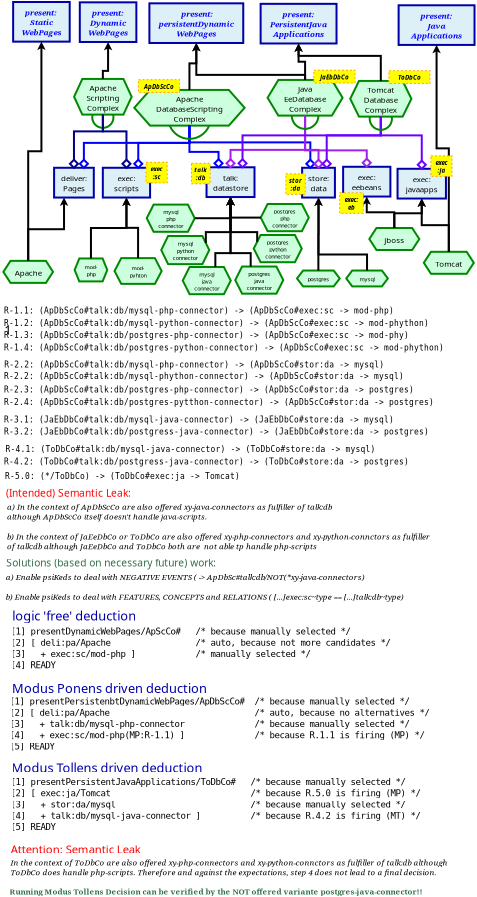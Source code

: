 <?xml version="1.0" encoding="UTF-8"?>
<dia:diagram xmlns:dia="http://www.lysator.liu.se/~alla/dia/">
  <dia:layer name="Background" visible="true" active="true">
    <dia:object type="Flowchart - Box" version="0" id="O0">
      <dia:attribute name="obj_pos">
        <dia:point val="0.807,-14.798"/>
      </dia:attribute>
      <dia:attribute name="obj_bb">
        <dia:rectangle val="0.757,-14.848;3.685,-12.766"/>
      </dia:attribute>
      <dia:attribute name="elem_corner">
        <dia:point val="0.807,-14.798"/>
      </dia:attribute>
      <dia:attribute name="elem_width">
        <dia:real val="2.828"/>
      </dia:attribute>
      <dia:attribute name="elem_height">
        <dia:real val="1.982"/>
      </dia:attribute>
      <dia:attribute name="border_width">
        <dia:real val="0.1"/>
      </dia:attribute>
      <dia:attribute name="border_color">
        <dia:color val="#0000aa"/>
      </dia:attribute>
      <dia:attribute name="inner_color">
        <dia:color val="#ddf0f7"/>
      </dia:attribute>
      <dia:attribute name="show_background">
        <dia:boolean val="true"/>
      </dia:attribute>
      <dia:attribute name="padding">
        <dia:real val="0.2"/>
      </dia:attribute>
      <dia:attribute name="text">
        <dia:composite type="text">
          <dia:attribute name="string">
            <dia:string>#present:
Static
WebPages#</dia:string>
          </dia:attribute>
          <dia:attribute name="font">
            <dia:font family="serif" style="88" name="Times-BoldItalic"/>
          </dia:attribute>
          <dia:attribute name="height">
            <dia:real val="0.494"/>
          </dia:attribute>
          <dia:attribute name="pos">
            <dia:point val="2.221,-14.178"/>
          </dia:attribute>
          <dia:attribute name="color">
            <dia:color val="#0000ff"/>
          </dia:attribute>
          <dia:attribute name="alignment">
            <dia:enum val="1"/>
          </dia:attribute>
        </dia:composite>
      </dia:attribute>
    </dia:object>
    <dia:object type="Flowchart - Box" version="0" id="O1">
      <dia:attribute name="obj_pos">
        <dia:point val="4.14,-14.781"/>
      </dia:attribute>
      <dia:attribute name="obj_bb">
        <dia:rectangle val="4.09,-14.831;7.018,-12.749"/>
      </dia:attribute>
      <dia:attribute name="elem_corner">
        <dia:point val="4.14,-14.781"/>
      </dia:attribute>
      <dia:attribute name="elem_width">
        <dia:real val="2.828"/>
      </dia:attribute>
      <dia:attribute name="elem_height">
        <dia:real val="1.982"/>
      </dia:attribute>
      <dia:attribute name="border_width">
        <dia:real val="0.1"/>
      </dia:attribute>
      <dia:attribute name="border_color">
        <dia:color val="#0000aa"/>
      </dia:attribute>
      <dia:attribute name="inner_color">
        <dia:color val="#ddf0f7"/>
      </dia:attribute>
      <dia:attribute name="show_background">
        <dia:boolean val="true"/>
      </dia:attribute>
      <dia:attribute name="padding">
        <dia:real val="0.2"/>
      </dia:attribute>
      <dia:attribute name="text">
        <dia:composite type="text">
          <dia:attribute name="string">
            <dia:string>#present:
Dynamic
WebPages#</dia:string>
          </dia:attribute>
          <dia:attribute name="font">
            <dia:font family="serif" style="88" name="Times-BoldItalic"/>
          </dia:attribute>
          <dia:attribute name="height">
            <dia:real val="0.494"/>
          </dia:attribute>
          <dia:attribute name="pos">
            <dia:point val="5.554,-14.161"/>
          </dia:attribute>
          <dia:attribute name="color">
            <dia:color val="#0000ff"/>
          </dia:attribute>
          <dia:attribute name="alignment">
            <dia:enum val="1"/>
          </dia:attribute>
        </dia:composite>
      </dia:attribute>
    </dia:object>
    <dia:object type="Flowchart - Preparation" version="1" id="O2">
      <dia:attribute name="obj_pos">
        <dia:point val="0.319,-1.854"/>
      </dia:attribute>
      <dia:attribute name="obj_bb">
        <dia:rectangle val="0.259,-1.904;2.86,-0.704"/>
      </dia:attribute>
      <dia:attribute name="meta">
        <dia:composite type="dict"/>
      </dia:attribute>
      <dia:attribute name="elem_corner">
        <dia:point val="0.319,-1.854"/>
      </dia:attribute>
      <dia:attribute name="elem_width">
        <dia:real val="2.482"/>
      </dia:attribute>
      <dia:attribute name="elem_height">
        <dia:real val="1.1"/>
      </dia:attribute>
      <dia:attribute name="line_width">
        <dia:real val="0.1"/>
      </dia:attribute>
      <dia:attribute name="line_colour">
        <dia:color val="#008800"/>
      </dia:attribute>
      <dia:attribute name="fill_colour">
        <dia:color val="#ccffdd"/>
      </dia:attribute>
      <dia:attribute name="show_background">
        <dia:boolean val="true"/>
      </dia:attribute>
      <dia:attribute name="line_style">
        <dia:enum val="0"/>
        <dia:real val="1"/>
      </dia:attribute>
      <dia:attribute name="padding">
        <dia:real val="0.1"/>
      </dia:attribute>
      <dia:attribute name="text">
        <dia:composite type="text">
          <dia:attribute name="string">
            <dia:string>#Apache#</dia:string>
          </dia:attribute>
          <dia:attribute name="font">
            <dia:font family="sans" style="0" name="Helvetica"/>
          </dia:attribute>
          <dia:attribute name="height">
            <dia:real val="0.494"/>
          </dia:attribute>
          <dia:attribute name="pos">
            <dia:point val="1.56,-1.181"/>
          </dia:attribute>
          <dia:attribute name="color">
            <dia:color val="#000000"/>
          </dia:attribute>
          <dia:attribute name="alignment">
            <dia:enum val="1"/>
          </dia:attribute>
        </dia:composite>
      </dia:attribute>
      <dia:attribute name="flip_horizontal">
        <dia:boolean val="false"/>
      </dia:attribute>
      <dia:attribute name="flip_vertical">
        <dia:boolean val="false"/>
      </dia:attribute>
      <dia:attribute name="subscale">
        <dia:real val="1"/>
      </dia:attribute>
    </dia:object>
    <dia:object type="Flowchart - Box" version="0" id="O3">
      <dia:attribute name="obj_pos">
        <dia:point val="7.62,-14.731"/>
      </dia:attribute>
      <dia:attribute name="obj_bb">
        <dia:rectangle val="7.57,-14.781;12.363,-12.699"/>
      </dia:attribute>
      <dia:attribute name="elem_corner">
        <dia:point val="7.62,-14.731"/>
      </dia:attribute>
      <dia:attribute name="elem_width">
        <dia:real val="4.693"/>
      </dia:attribute>
      <dia:attribute name="elem_height">
        <dia:real val="1.982"/>
      </dia:attribute>
      <dia:attribute name="border_width">
        <dia:real val="0.1"/>
      </dia:attribute>
      <dia:attribute name="border_color">
        <dia:color val="#0000aa"/>
      </dia:attribute>
      <dia:attribute name="inner_color">
        <dia:color val="#ddf0f7"/>
      </dia:attribute>
      <dia:attribute name="show_background">
        <dia:boolean val="true"/>
      </dia:attribute>
      <dia:attribute name="padding">
        <dia:real val="0.2"/>
      </dia:attribute>
      <dia:attribute name="text">
        <dia:composite type="text">
          <dia:attribute name="string">
            <dia:string># present:
persistentDynamic
WebPages#</dia:string>
          </dia:attribute>
          <dia:attribute name="font">
            <dia:font family="serif" style="88" name="Times-BoldItalic"/>
          </dia:attribute>
          <dia:attribute name="height">
            <dia:real val="0.494"/>
          </dia:attribute>
          <dia:attribute name="pos">
            <dia:point val="9.966,-14.111"/>
          </dia:attribute>
          <dia:attribute name="color">
            <dia:color val="#0000ff"/>
          </dia:attribute>
          <dia:attribute name="alignment">
            <dia:enum val="1"/>
          </dia:attribute>
        </dia:composite>
      </dia:attribute>
    </dia:object>
    <dia:object type="Flowchart - Preparation" version="1" id="O4">
      <dia:attribute name="obj_pos">
        <dia:point val="21.341,-2.309"/>
      </dia:attribute>
      <dia:attribute name="obj_bb">
        <dia:rectangle val="21.281,-2.359;23.899,-1.159"/>
      </dia:attribute>
      <dia:attribute name="meta">
        <dia:composite type="dict"/>
      </dia:attribute>
      <dia:attribute name="elem_corner">
        <dia:point val="21.341,-2.309"/>
      </dia:attribute>
      <dia:attribute name="elem_width">
        <dia:real val="2.499"/>
      </dia:attribute>
      <dia:attribute name="elem_height">
        <dia:real val="1.1"/>
      </dia:attribute>
      <dia:attribute name="line_width">
        <dia:real val="0.1"/>
      </dia:attribute>
      <dia:attribute name="line_colour">
        <dia:color val="#008800"/>
      </dia:attribute>
      <dia:attribute name="fill_colour">
        <dia:color val="#ccffdd"/>
      </dia:attribute>
      <dia:attribute name="show_background">
        <dia:boolean val="true"/>
      </dia:attribute>
      <dia:attribute name="line_style">
        <dia:enum val="0"/>
        <dia:real val="1"/>
      </dia:attribute>
      <dia:attribute name="padding">
        <dia:real val="0.1"/>
      </dia:attribute>
      <dia:attribute name="text">
        <dia:composite type="text">
          <dia:attribute name="string">
            <dia:string>#Tomcat#</dia:string>
          </dia:attribute>
          <dia:attribute name="font">
            <dia:font family="sans" style="0" name="Helvetica"/>
          </dia:attribute>
          <dia:attribute name="height">
            <dia:real val="0.494"/>
          </dia:attribute>
          <dia:attribute name="pos">
            <dia:point val="22.59,-1.636"/>
          </dia:attribute>
          <dia:attribute name="color">
            <dia:color val="#000000"/>
          </dia:attribute>
          <dia:attribute name="alignment">
            <dia:enum val="1"/>
          </dia:attribute>
        </dia:composite>
      </dia:attribute>
      <dia:attribute name="flip_horizontal">
        <dia:boolean val="false"/>
      </dia:attribute>
      <dia:attribute name="flip_vertical">
        <dia:boolean val="false"/>
      </dia:attribute>
      <dia:attribute name="subscale">
        <dia:real val="1"/>
      </dia:attribute>
    </dia:object>
    <dia:object type="Flowchart - Preparation" version="1" id="O5">
      <dia:attribute name="obj_pos">
        <dia:point val="6.864,-10.4"/>
      </dia:attribute>
      <dia:attribute name="obj_bb">
        <dia:rectangle val="6.797,-10.45;12.447,-8.568"/>
      </dia:attribute>
      <dia:attribute name="meta">
        <dia:composite type="dict"/>
      </dia:attribute>
      <dia:attribute name="elem_corner">
        <dia:point val="6.864,-10.4"/>
      </dia:attribute>
      <dia:attribute name="elem_width">
        <dia:real val="5.516"/>
      </dia:attribute>
      <dia:attribute name="elem_height">
        <dia:real val="1.782"/>
      </dia:attribute>
      <dia:attribute name="line_width">
        <dia:real val="0.1"/>
      </dia:attribute>
      <dia:attribute name="line_colour">
        <dia:color val="#008800"/>
      </dia:attribute>
      <dia:attribute name="fill_colour">
        <dia:color val="#ccffdd"/>
      </dia:attribute>
      <dia:attribute name="show_background">
        <dia:boolean val="true"/>
      </dia:attribute>
      <dia:attribute name="line_style">
        <dia:enum val="0"/>
        <dia:real val="1"/>
      </dia:attribute>
      <dia:attribute name="padding">
        <dia:real val="0.1"/>
      </dia:attribute>
      <dia:attribute name="text">
        <dia:composite type="text">
          <dia:attribute name="string">
            <dia:string>#Apache
DatabaseScripting
Complex#</dia:string>
          </dia:attribute>
          <dia:attribute name="font">
            <dia:font family="sans" style="0" name="Helvetica"/>
          </dia:attribute>
          <dia:attribute name="height">
            <dia:real val="0.494"/>
          </dia:attribute>
          <dia:attribute name="pos">
            <dia:point val="9.622,-9.88"/>
          </dia:attribute>
          <dia:attribute name="color">
            <dia:color val="#000000"/>
          </dia:attribute>
          <dia:attribute name="alignment">
            <dia:enum val="1"/>
          </dia:attribute>
        </dia:composite>
      </dia:attribute>
      <dia:attribute name="flip_horizontal">
        <dia:boolean val="false"/>
      </dia:attribute>
      <dia:attribute name="flip_vertical">
        <dia:boolean val="false"/>
      </dia:attribute>
      <dia:attribute name="subscale">
        <dia:real val="1"/>
      </dia:attribute>
    </dia:object>
    <dia:object type="Flowchart - Preparation" version="1" id="O6">
      <dia:attribute name="obj_pos">
        <dia:point val="3.855,-10.95"/>
      </dia:attribute>
      <dia:attribute name="obj_bb">
        <dia:rectangle val="3.8,-11;6.787,-9.118"/>
      </dia:attribute>
      <dia:attribute name="meta">
        <dia:composite type="dict"/>
      </dia:attribute>
      <dia:attribute name="elem_corner">
        <dia:point val="3.855,-10.95"/>
      </dia:attribute>
      <dia:attribute name="elem_width">
        <dia:real val="2.877"/>
      </dia:attribute>
      <dia:attribute name="elem_height">
        <dia:real val="1.782"/>
      </dia:attribute>
      <dia:attribute name="line_width">
        <dia:real val="0.1"/>
      </dia:attribute>
      <dia:attribute name="line_colour">
        <dia:color val="#008800"/>
      </dia:attribute>
      <dia:attribute name="fill_colour">
        <dia:color val="#ccffdd"/>
      </dia:attribute>
      <dia:attribute name="show_background">
        <dia:boolean val="true"/>
      </dia:attribute>
      <dia:attribute name="line_style">
        <dia:enum val="0"/>
        <dia:real val="1"/>
      </dia:attribute>
      <dia:attribute name="padding">
        <dia:real val="0.1"/>
      </dia:attribute>
      <dia:attribute name="text">
        <dia:composite type="text">
          <dia:attribute name="string">
            <dia:string>#Apache
Scripting
Complex#</dia:string>
          </dia:attribute>
          <dia:attribute name="font">
            <dia:font family="sans" style="0" name="Helvetica"/>
          </dia:attribute>
          <dia:attribute name="height">
            <dia:real val="0.494"/>
          </dia:attribute>
          <dia:attribute name="pos">
            <dia:point val="5.293,-10.43"/>
          </dia:attribute>
          <dia:attribute name="color">
            <dia:color val="#000000"/>
          </dia:attribute>
          <dia:attribute name="alignment">
            <dia:enum val="1"/>
          </dia:attribute>
        </dia:composite>
      </dia:attribute>
      <dia:attribute name="flip_horizontal">
        <dia:boolean val="false"/>
      </dia:attribute>
      <dia:attribute name="flip_vertical">
        <dia:boolean val="false"/>
      </dia:attribute>
      <dia:attribute name="subscale">
        <dia:real val="1"/>
      </dia:attribute>
    </dia:object>
    <dia:object type="Flowchart - Preparation" version="1" id="O7">
      <dia:attribute name="obj_pos">
        <dia:point val="13.53,-10.9"/>
      </dia:attribute>
      <dia:attribute name="obj_bb">
        <dia:rectangle val="13.471,-10.95;17.336,-9.068"/>
      </dia:attribute>
      <dia:attribute name="meta">
        <dia:composite type="dict"/>
      </dia:attribute>
      <dia:attribute name="elem_corner">
        <dia:point val="13.53,-10.9"/>
      </dia:attribute>
      <dia:attribute name="elem_width">
        <dia:real val="3.749"/>
      </dia:attribute>
      <dia:attribute name="elem_height">
        <dia:real val="1.782"/>
      </dia:attribute>
      <dia:attribute name="line_width">
        <dia:real val="0.1"/>
      </dia:attribute>
      <dia:attribute name="line_colour">
        <dia:color val="#008800"/>
      </dia:attribute>
      <dia:attribute name="fill_colour">
        <dia:color val="#ccffdd"/>
      </dia:attribute>
      <dia:attribute name="show_background">
        <dia:boolean val="true"/>
      </dia:attribute>
      <dia:attribute name="line_style">
        <dia:enum val="0"/>
        <dia:real val="1"/>
      </dia:attribute>
      <dia:attribute name="padding">
        <dia:real val="0.1"/>
      </dia:attribute>
      <dia:attribute name="text">
        <dia:composite type="text">
          <dia:attribute name="string">
            <dia:string>#Java
EeDatabase
Complex#</dia:string>
          </dia:attribute>
          <dia:attribute name="font">
            <dia:font family="sans" style="0" name="Helvetica"/>
          </dia:attribute>
          <dia:attribute name="height">
            <dia:real val="0.494"/>
          </dia:attribute>
          <dia:attribute name="pos">
            <dia:point val="15.404,-10.38"/>
          </dia:attribute>
          <dia:attribute name="color">
            <dia:color val="#000000"/>
          </dia:attribute>
          <dia:attribute name="alignment">
            <dia:enum val="1"/>
          </dia:attribute>
        </dia:composite>
      </dia:attribute>
      <dia:attribute name="flip_horizontal">
        <dia:boolean val="false"/>
      </dia:attribute>
      <dia:attribute name="flip_vertical">
        <dia:boolean val="false"/>
      </dia:attribute>
      <dia:attribute name="subscale">
        <dia:real val="1"/>
      </dia:attribute>
    </dia:object>
    <dia:object type="Flowchart - Box" version="0" id="O8">
      <dia:attribute name="obj_pos">
        <dia:point val="20.081,-14.634"/>
      </dia:attribute>
      <dia:attribute name="obj_bb">
        <dia:rectangle val="20.031,-14.684;23.926,-12.602"/>
      </dia:attribute>
      <dia:attribute name="elem_corner">
        <dia:point val="20.081,-14.634"/>
      </dia:attribute>
      <dia:attribute name="elem_width">
        <dia:real val="3.795"/>
      </dia:attribute>
      <dia:attribute name="elem_height">
        <dia:real val="1.982"/>
      </dia:attribute>
      <dia:attribute name="border_width">
        <dia:real val="0.1"/>
      </dia:attribute>
      <dia:attribute name="border_color">
        <dia:color val="#0000aa"/>
      </dia:attribute>
      <dia:attribute name="inner_color">
        <dia:color val="#ddf0f7"/>
      </dia:attribute>
      <dia:attribute name="show_background">
        <dia:boolean val="true"/>
      </dia:attribute>
      <dia:attribute name="padding">
        <dia:real val="0.2"/>
      </dia:attribute>
      <dia:attribute name="text">
        <dia:composite type="text">
          <dia:attribute name="string">
            <dia:string>#present:
Java
Applications#</dia:string>
          </dia:attribute>
          <dia:attribute name="font">
            <dia:font family="serif" style="88" name="Times-BoldItalic"/>
          </dia:attribute>
          <dia:attribute name="height">
            <dia:real val="0.494"/>
          </dia:attribute>
          <dia:attribute name="pos">
            <dia:point val="21.979,-14.014"/>
          </dia:attribute>
          <dia:attribute name="color">
            <dia:color val="#0000ff"/>
          </dia:attribute>
          <dia:attribute name="alignment">
            <dia:enum val="1"/>
          </dia:attribute>
        </dia:composite>
      </dia:attribute>
    </dia:object>
    <dia:object type="Flowchart - Box" version="0" id="O9">
      <dia:attribute name="obj_pos">
        <dia:point val="13.181,-14.706"/>
      </dia:attribute>
      <dia:attribute name="obj_bb">
        <dia:rectangle val="13.131,-14.756;17.026,-12.674"/>
      </dia:attribute>
      <dia:attribute name="elem_corner">
        <dia:point val="13.181,-14.706"/>
      </dia:attribute>
      <dia:attribute name="elem_width">
        <dia:real val="3.795"/>
      </dia:attribute>
      <dia:attribute name="elem_height">
        <dia:real val="1.982"/>
      </dia:attribute>
      <dia:attribute name="border_width">
        <dia:real val="0.1"/>
      </dia:attribute>
      <dia:attribute name="border_color">
        <dia:color val="#0000aa"/>
      </dia:attribute>
      <dia:attribute name="inner_color">
        <dia:color val="#ddf0f7"/>
      </dia:attribute>
      <dia:attribute name="show_background">
        <dia:boolean val="true"/>
      </dia:attribute>
      <dia:attribute name="padding">
        <dia:real val="0.2"/>
      </dia:attribute>
      <dia:attribute name="text">
        <dia:composite type="text">
          <dia:attribute name="string">
            <dia:string>#present:
PersistentJava
Applications#</dia:string>
          </dia:attribute>
          <dia:attribute name="font">
            <dia:font family="serif" style="88" name="Times-BoldItalic"/>
          </dia:attribute>
          <dia:attribute name="height">
            <dia:real val="0.494"/>
          </dia:attribute>
          <dia:attribute name="pos">
            <dia:point val="15.079,-14.086"/>
          </dia:attribute>
          <dia:attribute name="color">
            <dia:color val="#0000ff"/>
          </dia:attribute>
          <dia:attribute name="alignment">
            <dia:enum val="1"/>
          </dia:attribute>
        </dia:composite>
      </dia:attribute>
    </dia:object>
    <dia:object type="Flowchart - Preparation" version="1" id="O10">
      <dia:attribute name="obj_pos">
        <dia:point val="17.661,-10.85"/>
      </dia:attribute>
      <dia:attribute name="obj_bb">
        <dia:rectangle val="17.605,-10.9;20.776,-9.018"/>
      </dia:attribute>
      <dia:attribute name="meta">
        <dia:composite type="dict"/>
      </dia:attribute>
      <dia:attribute name="elem_corner">
        <dia:point val="17.661,-10.85"/>
      </dia:attribute>
      <dia:attribute name="elem_width">
        <dia:real val="3.059"/>
      </dia:attribute>
      <dia:attribute name="elem_height">
        <dia:real val="1.782"/>
      </dia:attribute>
      <dia:attribute name="line_width">
        <dia:real val="0.1"/>
      </dia:attribute>
      <dia:attribute name="line_colour">
        <dia:color val="#008800"/>
      </dia:attribute>
      <dia:attribute name="fill_colour">
        <dia:color val="#ccffdd"/>
      </dia:attribute>
      <dia:attribute name="show_background">
        <dia:boolean val="true"/>
      </dia:attribute>
      <dia:attribute name="line_style">
        <dia:enum val="0"/>
        <dia:real val="1"/>
      </dia:attribute>
      <dia:attribute name="padding">
        <dia:real val="0.1"/>
      </dia:attribute>
      <dia:attribute name="text">
        <dia:composite type="text">
          <dia:attribute name="string">
            <dia:string>#Tomcat
Database
Complex#</dia:string>
          </dia:attribute>
          <dia:attribute name="font">
            <dia:font family="sans" style="0" name="Helvetica"/>
          </dia:attribute>
          <dia:attribute name="height">
            <dia:real val="0.494"/>
          </dia:attribute>
          <dia:attribute name="pos">
            <dia:point val="19.19,-10.33"/>
          </dia:attribute>
          <dia:attribute name="color">
            <dia:color val="#000000"/>
          </dia:attribute>
          <dia:attribute name="alignment">
            <dia:enum val="1"/>
          </dia:attribute>
        </dia:composite>
      </dia:attribute>
      <dia:attribute name="flip_horizontal">
        <dia:boolean val="false"/>
      </dia:attribute>
      <dia:attribute name="flip_vertical">
        <dia:boolean val="false"/>
      </dia:attribute>
      <dia:attribute name="subscale">
        <dia:real val="1"/>
      </dia:attribute>
    </dia:object>
    <dia:object type="Standard - ZigZagLine" version="1" id="O11">
      <dia:attribute name="obj_pos">
        <dia:point val="1.56,-1.854"/>
      </dia:attribute>
      <dia:attribute name="obj_bb">
        <dia:rectangle val="1.51,-12.928;2.433,-1.804"/>
      </dia:attribute>
      <dia:attribute name="orth_points">
        <dia:point val="1.56,-1.854"/>
        <dia:point val="1.56,-7.335"/>
        <dia:point val="2.221,-7.335"/>
        <dia:point val="2.221,-12.816"/>
      </dia:attribute>
      <dia:attribute name="orth_orient">
        <dia:enum val="1"/>
        <dia:enum val="0"/>
        <dia:enum val="1"/>
      </dia:attribute>
      <dia:attribute name="autorouting">
        <dia:boolean val="true"/>
      </dia:attribute>
      <dia:attribute name="end_arrow">
        <dia:enum val="22"/>
      </dia:attribute>
      <dia:attribute name="end_arrow_length">
        <dia:real val="0.2"/>
      </dia:attribute>
      <dia:attribute name="end_arrow_width">
        <dia:real val="0.2"/>
      </dia:attribute>
      <dia:connections>
        <dia:connection handle="0" to="O2" connection="2"/>
        <dia:connection handle="1" to="O0" connection="13"/>
      </dia:connections>
    </dia:object>
    <dia:object type="Standard - ZigZagLine" version="1" id="O12">
      <dia:attribute name="obj_pos">
        <dia:point val="22.59,-2.309"/>
      </dia:attribute>
      <dia:attribute name="obj_bb">
        <dia:rectangle val="21.767,-12.764;22.64,-2.259"/>
      </dia:attribute>
      <dia:attribute name="orth_points">
        <dia:point val="22.59,-2.309"/>
        <dia:point val="22.59,-7.481"/>
        <dia:point val="21.979,-7.481"/>
        <dia:point val="21.979,-12.652"/>
      </dia:attribute>
      <dia:attribute name="orth_orient">
        <dia:enum val="1"/>
        <dia:enum val="0"/>
        <dia:enum val="1"/>
      </dia:attribute>
      <dia:attribute name="autorouting">
        <dia:boolean val="true"/>
      </dia:attribute>
      <dia:attribute name="end_arrow">
        <dia:enum val="22"/>
      </dia:attribute>
      <dia:attribute name="end_arrow_length">
        <dia:real val="0.2"/>
      </dia:attribute>
      <dia:attribute name="end_arrow_width">
        <dia:real val="0.2"/>
      </dia:attribute>
      <dia:connections>
        <dia:connection handle="0" to="O4" connection="2"/>
        <dia:connection handle="1" to="O8" connection="13"/>
      </dia:connections>
    </dia:object>
    <dia:object type="Standard - ZigZagLine" version="1" id="O13">
      <dia:attribute name="obj_pos">
        <dia:point val="19.19,-10.85"/>
      </dia:attribute>
      <dia:attribute name="obj_bb">
        <dia:rectangle val="14.867,-12.836;19.24,-10.8"/>
      </dia:attribute>
      <dia:attribute name="orth_points">
        <dia:point val="19.19,-10.85"/>
        <dia:point val="19.19,-12.104"/>
        <dia:point val="15.079,-12.104"/>
        <dia:point val="15.079,-12.724"/>
      </dia:attribute>
      <dia:attribute name="orth_orient">
        <dia:enum val="1"/>
        <dia:enum val="0"/>
        <dia:enum val="1"/>
      </dia:attribute>
      <dia:attribute name="autorouting">
        <dia:boolean val="false"/>
      </dia:attribute>
      <dia:attribute name="end_arrow">
        <dia:enum val="22"/>
      </dia:attribute>
      <dia:attribute name="end_arrow_length">
        <dia:real val="0.2"/>
      </dia:attribute>
      <dia:attribute name="end_arrow_width">
        <dia:real val="0.2"/>
      </dia:attribute>
      <dia:connections>
        <dia:connection handle="0" to="O10" connection="2"/>
        <dia:connection handle="1" to="O9" connection="13"/>
      </dia:connections>
    </dia:object>
    <dia:object type="Standard - ZigZagLine" version="1" id="O14">
      <dia:attribute name="obj_pos">
        <dia:point val="15.404,-10.9"/>
      </dia:attribute>
      <dia:attribute name="obj_bb">
        <dia:rectangle val="14.867,-12.836;15.454,-10.85"/>
      </dia:attribute>
      <dia:attribute name="orth_points">
        <dia:point val="15.404,-10.9"/>
        <dia:point val="15.404,-11.812"/>
        <dia:point val="15.079,-11.812"/>
        <dia:point val="15.079,-12.724"/>
      </dia:attribute>
      <dia:attribute name="orth_orient">
        <dia:enum val="1"/>
        <dia:enum val="0"/>
        <dia:enum val="1"/>
      </dia:attribute>
      <dia:attribute name="autorouting">
        <dia:boolean val="true"/>
      </dia:attribute>
      <dia:attribute name="end_arrow">
        <dia:enum val="22"/>
      </dia:attribute>
      <dia:attribute name="end_arrow_length">
        <dia:real val="0.2"/>
      </dia:attribute>
      <dia:attribute name="end_arrow_width">
        <dia:real val="0.2"/>
      </dia:attribute>
      <dia:connections>
        <dia:connection handle="0" to="O7" connection="2"/>
        <dia:connection handle="1" to="O9" connection="13"/>
      </dia:connections>
    </dia:object>
    <dia:object type="Standard - ZigZagLine" version="1" id="O15">
      <dia:attribute name="obj_pos">
        <dia:point val="15.404,-10.9"/>
      </dia:attribute>
      <dia:attribute name="obj_bb">
        <dia:rectangle val="9.754,-12.861;15.454,-10.85"/>
      </dia:attribute>
      <dia:attribute name="orth_points">
        <dia:point val="15.404,-10.9"/>
        <dia:point val="15.404,-11.154"/>
        <dia:point val="9.966,-11.154"/>
        <dia:point val="9.966,-12.749"/>
      </dia:attribute>
      <dia:attribute name="orth_orient">
        <dia:enum val="1"/>
        <dia:enum val="0"/>
        <dia:enum val="1"/>
      </dia:attribute>
      <dia:attribute name="autorouting">
        <dia:boolean val="false"/>
      </dia:attribute>
      <dia:attribute name="end_arrow">
        <dia:enum val="22"/>
      </dia:attribute>
      <dia:attribute name="end_arrow_length">
        <dia:real val="0.2"/>
      </dia:attribute>
      <dia:attribute name="end_arrow_width">
        <dia:real val="0.2"/>
      </dia:attribute>
      <dia:connections>
        <dia:connection handle="0" to="O7" connection="2"/>
        <dia:connection handle="1" to="O3" connection="13"/>
      </dia:connections>
    </dia:object>
    <dia:object type="Standard - ZigZagLine" version="1" id="O16">
      <dia:attribute name="obj_pos">
        <dia:point val="9.622,-10.4"/>
      </dia:attribute>
      <dia:attribute name="obj_bb">
        <dia:rectangle val="9.572,-12.861;10.178,-10.35"/>
      </dia:attribute>
      <dia:attribute name="orth_points">
        <dia:point val="9.622,-10.4"/>
        <dia:point val="9.622,-11.729"/>
        <dia:point val="9.966,-11.729"/>
        <dia:point val="9.966,-12.749"/>
      </dia:attribute>
      <dia:attribute name="orth_orient">
        <dia:enum val="1"/>
        <dia:enum val="0"/>
        <dia:enum val="1"/>
      </dia:attribute>
      <dia:attribute name="autorouting">
        <dia:boolean val="false"/>
      </dia:attribute>
      <dia:attribute name="end_arrow">
        <dia:enum val="22"/>
      </dia:attribute>
      <dia:attribute name="end_arrow_length">
        <dia:real val="0.2"/>
      </dia:attribute>
      <dia:attribute name="end_arrow_width">
        <dia:real val="0.2"/>
      </dia:attribute>
      <dia:connections>
        <dia:connection handle="0" to="O5" connection="2"/>
        <dia:connection handle="1" to="O3" connection="13"/>
      </dia:connections>
    </dia:object>
    <dia:object type="Standard - ZigZagLine" version="1" id="O17">
      <dia:attribute name="obj_pos">
        <dia:point val="5.293,-10.95"/>
      </dia:attribute>
      <dia:attribute name="obj_bb">
        <dia:rectangle val="5.243,-12.911;5.766,-10.9"/>
      </dia:attribute>
      <dia:attribute name="orth_points">
        <dia:point val="5.293,-10.95"/>
        <dia:point val="5.293,-11.354"/>
        <dia:point val="5.554,-11.354"/>
        <dia:point val="5.554,-12.799"/>
      </dia:attribute>
      <dia:attribute name="orth_orient">
        <dia:enum val="1"/>
        <dia:enum val="0"/>
        <dia:enum val="1"/>
      </dia:attribute>
      <dia:attribute name="autorouting">
        <dia:boolean val="false"/>
      </dia:attribute>
      <dia:attribute name="end_arrow">
        <dia:enum val="22"/>
      </dia:attribute>
      <dia:attribute name="end_arrow_length">
        <dia:real val="0.2"/>
      </dia:attribute>
      <dia:attribute name="end_arrow_width">
        <dia:real val="0.2"/>
      </dia:attribute>
      <dia:connections>
        <dia:connection handle="0" to="O6" connection="2"/>
        <dia:connection handle="1" to="O1" connection="13"/>
      </dia:connections>
    </dia:object>
    <dia:object type="Flowchart - Box" version="0" id="O18">
      <dia:attribute name="obj_pos">
        <dia:point val="2.855,-6.509"/>
      </dia:attribute>
      <dia:attribute name="obj_bb">
        <dia:rectangle val="2.805,-6.559;4.89,-4.971"/>
      </dia:attribute>
      <dia:attribute name="elem_corner">
        <dia:point val="2.855,-6.509"/>
      </dia:attribute>
      <dia:attribute name="elem_width">
        <dia:real val="1.985"/>
      </dia:attribute>
      <dia:attribute name="elem_height">
        <dia:real val="1.488"/>
      </dia:attribute>
      <dia:attribute name="border_width">
        <dia:real val="0.1"/>
      </dia:attribute>
      <dia:attribute name="border_color">
        <dia:color val="#0000aa"/>
      </dia:attribute>
      <dia:attribute name="inner_color">
        <dia:color val="#ddf0f7"/>
      </dia:attribute>
      <dia:attribute name="show_background">
        <dia:boolean val="true"/>
      </dia:attribute>
      <dia:attribute name="padding">
        <dia:real val="0.2"/>
      </dia:attribute>
      <dia:attribute name="text">
        <dia:composite type="text">
          <dia:attribute name="string">
            <dia:string>#deliver:
Pages#</dia:string>
          </dia:attribute>
          <dia:attribute name="font">
            <dia:font family="sans" style="0" name="Helvetica"/>
          </dia:attribute>
          <dia:attribute name="height">
            <dia:real val="0.494"/>
          </dia:attribute>
          <dia:attribute name="pos">
            <dia:point val="3.848,-5.892"/>
          </dia:attribute>
          <dia:attribute name="color">
            <dia:color val="#000000"/>
          </dia:attribute>
          <dia:attribute name="alignment">
            <dia:enum val="1"/>
          </dia:attribute>
        </dia:composite>
      </dia:attribute>
    </dia:object>
    <dia:object type="Flowchart - Box" version="0" id="O19">
      <dia:attribute name="obj_pos">
        <dia:point val="5.291,-6.509"/>
      </dia:attribute>
      <dia:attribute name="obj_bb">
        <dia:rectangle val="5.241,-6.559;7.704,-4.971"/>
      </dia:attribute>
      <dia:attribute name="elem_corner">
        <dia:point val="5.291,-6.509"/>
      </dia:attribute>
      <dia:attribute name="elem_width">
        <dia:real val="2.363"/>
      </dia:attribute>
      <dia:attribute name="elem_height">
        <dia:real val="1.488"/>
      </dia:attribute>
      <dia:attribute name="border_width">
        <dia:real val="0.1"/>
      </dia:attribute>
      <dia:attribute name="border_color">
        <dia:color val="#0000aa"/>
      </dia:attribute>
      <dia:attribute name="inner_color">
        <dia:color val="#ddf0f7"/>
      </dia:attribute>
      <dia:attribute name="show_background">
        <dia:boolean val="true"/>
      </dia:attribute>
      <dia:attribute name="padding">
        <dia:real val="0.2"/>
      </dia:attribute>
      <dia:attribute name="text">
        <dia:composite type="text">
          <dia:attribute name="string">
            <dia:string>#exec:
scripts#</dia:string>
          </dia:attribute>
          <dia:attribute name="font">
            <dia:font family="sans" style="0" name="Helvetica"/>
          </dia:attribute>
          <dia:attribute name="height">
            <dia:real val="0.494"/>
          </dia:attribute>
          <dia:attribute name="pos">
            <dia:point val="6.473,-5.892"/>
          </dia:attribute>
          <dia:attribute name="color">
            <dia:color val="#000000"/>
          </dia:attribute>
          <dia:attribute name="alignment">
            <dia:enum val="1"/>
          </dia:attribute>
        </dia:composite>
      </dia:attribute>
    </dia:object>
    <dia:object type="Flowchart - Box" version="0" id="O20">
      <dia:attribute name="obj_pos">
        <dia:point val="15.256,-6.509"/>
      </dia:attribute>
      <dia:attribute name="obj_bb">
        <dia:rectangle val="15.206,-6.559;16.946,-4.971"/>
      </dia:attribute>
      <dia:attribute name="elem_corner">
        <dia:point val="15.256,-6.509"/>
      </dia:attribute>
      <dia:attribute name="elem_width">
        <dia:real val="1.64"/>
      </dia:attribute>
      <dia:attribute name="elem_height">
        <dia:real val="1.488"/>
      </dia:attribute>
      <dia:attribute name="border_width">
        <dia:real val="0.1"/>
      </dia:attribute>
      <dia:attribute name="border_color">
        <dia:color val="#0000aa"/>
      </dia:attribute>
      <dia:attribute name="inner_color">
        <dia:color val="#ddf0f7"/>
      </dia:attribute>
      <dia:attribute name="show_background">
        <dia:boolean val="true"/>
      </dia:attribute>
      <dia:attribute name="padding">
        <dia:real val="0.2"/>
      </dia:attribute>
      <dia:attribute name="text">
        <dia:composite type="text">
          <dia:attribute name="string">
            <dia:string>#store:
data#</dia:string>
          </dia:attribute>
          <dia:attribute name="font">
            <dia:font family="sans" style="0" name="Helvetica"/>
          </dia:attribute>
          <dia:attribute name="height">
            <dia:real val="0.494"/>
          </dia:attribute>
          <dia:attribute name="pos">
            <dia:point val="16.076,-5.892"/>
          </dia:attribute>
          <dia:attribute name="color">
            <dia:color val="#000000"/>
          </dia:attribute>
          <dia:attribute name="alignment">
            <dia:enum val="1"/>
          </dia:attribute>
        </dia:composite>
      </dia:attribute>
    </dia:object>
    <dia:object type="Flowchart - Box" version="0" id="O21">
      <dia:attribute name="obj_pos">
        <dia:point val="10.477,-6.534"/>
      </dia:attribute>
      <dia:attribute name="obj_bb">
        <dia:rectangle val="10.428,-6.584;12.925,-4.996"/>
      </dia:attribute>
      <dia:attribute name="elem_corner">
        <dia:point val="10.477,-6.534"/>
      </dia:attribute>
      <dia:attribute name="elem_width">
        <dia:real val="2.398"/>
      </dia:attribute>
      <dia:attribute name="elem_height">
        <dia:real val="1.488"/>
      </dia:attribute>
      <dia:attribute name="border_width">
        <dia:real val="0.1"/>
      </dia:attribute>
      <dia:attribute name="border_color">
        <dia:color val="#0000aa"/>
      </dia:attribute>
      <dia:attribute name="inner_color">
        <dia:color val="#ddf0f7"/>
      </dia:attribute>
      <dia:attribute name="show_background">
        <dia:boolean val="true"/>
      </dia:attribute>
      <dia:attribute name="padding">
        <dia:real val="0.2"/>
      </dia:attribute>
      <dia:attribute name="text">
        <dia:composite type="text">
          <dia:attribute name="string">
            <dia:string>#talk:
datastore#</dia:string>
          </dia:attribute>
          <dia:attribute name="font">
            <dia:font family="sans" style="0" name="Helvetica"/>
          </dia:attribute>
          <dia:attribute name="height">
            <dia:real val="0.494"/>
          </dia:attribute>
          <dia:attribute name="pos">
            <dia:point val="11.676,-5.917"/>
          </dia:attribute>
          <dia:attribute name="color">
            <dia:color val="#000000"/>
          </dia:attribute>
          <dia:attribute name="alignment">
            <dia:enum val="1"/>
          </dia:attribute>
        </dia:composite>
      </dia:attribute>
    </dia:object>
    <dia:object type="Flowchart - Box" version="0" id="O22">
      <dia:attribute name="obj_pos">
        <dia:point val="17.306,-6.559"/>
      </dia:attribute>
      <dia:attribute name="obj_bb">
        <dia:rectangle val="17.256,-6.609;19.719,-5.021"/>
      </dia:attribute>
      <dia:attribute name="elem_corner">
        <dia:point val="17.306,-6.559"/>
      </dia:attribute>
      <dia:attribute name="elem_width">
        <dia:real val="2.363"/>
      </dia:attribute>
      <dia:attribute name="elem_height">
        <dia:real val="1.488"/>
      </dia:attribute>
      <dia:attribute name="border_width">
        <dia:real val="0.1"/>
      </dia:attribute>
      <dia:attribute name="border_color">
        <dia:color val="#0000aa"/>
      </dia:attribute>
      <dia:attribute name="inner_color">
        <dia:color val="#ddf0f7"/>
      </dia:attribute>
      <dia:attribute name="show_background">
        <dia:boolean val="true"/>
      </dia:attribute>
      <dia:attribute name="padding">
        <dia:real val="0.2"/>
      </dia:attribute>
      <dia:attribute name="text">
        <dia:composite type="text">
          <dia:attribute name="string">
            <dia:string>#exec:
eebeans#</dia:string>
          </dia:attribute>
          <dia:attribute name="font">
            <dia:font family="sans" style="0" name="Helvetica"/>
          </dia:attribute>
          <dia:attribute name="height">
            <dia:real val="0.494"/>
          </dia:attribute>
          <dia:attribute name="pos">
            <dia:point val="18.488,-5.942"/>
          </dia:attribute>
          <dia:attribute name="color">
            <dia:color val="#000000"/>
          </dia:attribute>
          <dia:attribute name="alignment">
            <dia:enum val="1"/>
          </dia:attribute>
        </dia:composite>
      </dia:attribute>
    </dia:object>
    <dia:object type="Flowchart - Box" version="0" id="O23">
      <dia:attribute name="obj_pos">
        <dia:point val="20.027,-6.459"/>
      </dia:attribute>
      <dia:attribute name="obj_bb">
        <dia:rectangle val="19.977,-6.509;22.497,-4.921"/>
      </dia:attribute>
      <dia:attribute name="elem_corner">
        <dia:point val="20.027,-6.459"/>
      </dia:attribute>
      <dia:attribute name="elem_width">
        <dia:real val="2.42"/>
      </dia:attribute>
      <dia:attribute name="elem_height">
        <dia:real val="1.488"/>
      </dia:attribute>
      <dia:attribute name="border_width">
        <dia:real val="0.1"/>
      </dia:attribute>
      <dia:attribute name="border_color">
        <dia:color val="#0000aa"/>
      </dia:attribute>
      <dia:attribute name="inner_color">
        <dia:color val="#ddf0f7"/>
      </dia:attribute>
      <dia:attribute name="show_background">
        <dia:boolean val="true"/>
      </dia:attribute>
      <dia:attribute name="padding">
        <dia:real val="0.2"/>
      </dia:attribute>
      <dia:attribute name="text">
        <dia:composite type="text">
          <dia:attribute name="string">
            <dia:string>#exec:
javaapps#</dia:string>
          </dia:attribute>
          <dia:attribute name="font">
            <dia:font family="sans" style="0" name="Helvetica"/>
          </dia:attribute>
          <dia:attribute name="height">
            <dia:real val="0.494"/>
          </dia:attribute>
          <dia:attribute name="pos">
            <dia:point val="21.238,-5.842"/>
          </dia:attribute>
          <dia:attribute name="color">
            <dia:color val="#000000"/>
          </dia:attribute>
          <dia:attribute name="alignment">
            <dia:enum val="1"/>
          </dia:attribute>
        </dia:composite>
      </dia:attribute>
    </dia:object>
    <dia:object type="Standard - ZigZagLine" version="1" id="O24">
      <dia:attribute name="obj_pos">
        <dia:point val="3.848,-6.509"/>
      </dia:attribute>
      <dia:attribute name="obj_bb">
        <dia:rectangle val="3.577,-9.218;5.343,-6.438"/>
      </dia:attribute>
      <dia:attribute name="orth_points">
        <dia:point val="3.848,-6.509"/>
        <dia:point val="3.848,-8.329"/>
        <dia:point val="5.293,-8.329"/>
        <dia:point val="5.293,-9.168"/>
      </dia:attribute>
      <dia:attribute name="orth_orient">
        <dia:enum val="1"/>
        <dia:enum val="0"/>
        <dia:enum val="1"/>
      </dia:attribute>
      <dia:attribute name="autorouting">
        <dia:boolean val="false"/>
      </dia:attribute>
      <dia:attribute name="line_color">
        <dia:color val="#000088"/>
      </dia:attribute>
      <dia:attribute name="start_arrow">
        <dia:enum val="4"/>
      </dia:attribute>
      <dia:attribute name="start_arrow_length">
        <dia:real val="0.4"/>
      </dia:attribute>
      <dia:attribute name="start_arrow_width">
        <dia:real val="0.4"/>
      </dia:attribute>
      <dia:connections>
        <dia:connection handle="0" to="O18" connection="2"/>
        <dia:connection handle="1" to="O6" connection="14"/>
      </dia:connections>
    </dia:object>
    <dia:object type="Standard - Arc" version="0" id="O25">
      <dia:attribute name="obj_pos">
        <dia:point val="4.779,-9.168"/>
      </dia:attribute>
      <dia:attribute name="obj_bb">
        <dia:rectangle val="4.712,-9.218;5.874,-8.454"/>
      </dia:attribute>
      <dia:attribute name="conn_endpoints">
        <dia:point val="4.779,-9.168"/>
        <dia:point val="5.807,-9.168"/>
      </dia:attribute>
      <dia:attribute name="arc_color">
        <dia:color val="#008800"/>
      </dia:attribute>
      <dia:attribute name="curve_distance">
        <dia:real val="0.664"/>
      </dia:attribute>
      <dia:attribute name="line_width">
        <dia:real val="0.1"/>
      </dia:attribute>
      <dia:connections>
        <dia:connection handle="0" to="O6" connection="13"/>
        <dia:connection handle="1" to="O6" connection="15"/>
      </dia:connections>
    </dia:object>
    <dia:object type="Standard - ZigZagLine" version="1" id="O26">
      <dia:attribute name="obj_pos">
        <dia:point val="6.473,-6.509"/>
      </dia:attribute>
      <dia:attribute name="obj_bb">
        <dia:rectangle val="5.243,-9.218;6.743,-6.438"/>
      </dia:attribute>
      <dia:attribute name="orth_points">
        <dia:point val="6.473,-6.509"/>
        <dia:point val="6.473,-8.329"/>
        <dia:point val="5.293,-8.329"/>
        <dia:point val="5.293,-9.168"/>
      </dia:attribute>
      <dia:attribute name="orth_orient">
        <dia:enum val="1"/>
        <dia:enum val="0"/>
        <dia:enum val="1"/>
      </dia:attribute>
      <dia:attribute name="autorouting">
        <dia:boolean val="false"/>
      </dia:attribute>
      <dia:attribute name="line_color">
        <dia:color val="#000088"/>
      </dia:attribute>
      <dia:attribute name="start_arrow">
        <dia:enum val="4"/>
      </dia:attribute>
      <dia:attribute name="start_arrow_length">
        <dia:real val="0.4"/>
      </dia:attribute>
      <dia:attribute name="start_arrow_width">
        <dia:real val="0.4"/>
      </dia:attribute>
      <dia:connections>
        <dia:connection handle="0" to="O19" connection="2"/>
        <dia:connection handle="1" to="O6" connection="14"/>
      </dia:connections>
    </dia:object>
    <dia:object type="Standard - ZigZagLine" version="1" id="O27">
      <dia:attribute name="obj_pos">
        <dia:point val="4.344,-6.509"/>
      </dia:attribute>
      <dia:attribute name="obj_bb">
        <dia:rectangle val="4.073,-8.668;9.672,-6.438"/>
      </dia:attribute>
      <dia:attribute name="orth_points">
        <dia:point val="4.344,-6.509"/>
        <dia:point val="4.344,-7.754"/>
        <dia:point val="9.622,-7.754"/>
        <dia:point val="9.622,-8.618"/>
      </dia:attribute>
      <dia:attribute name="orth_orient">
        <dia:enum val="1"/>
        <dia:enum val="0"/>
        <dia:enum val="1"/>
      </dia:attribute>
      <dia:attribute name="autorouting">
        <dia:boolean val="false"/>
      </dia:attribute>
      <dia:attribute name="line_color">
        <dia:color val="#0000ff"/>
      </dia:attribute>
      <dia:attribute name="start_arrow">
        <dia:enum val="4"/>
      </dia:attribute>
      <dia:attribute name="start_arrow_length">
        <dia:real val="0.4"/>
      </dia:attribute>
      <dia:attribute name="start_arrow_width">
        <dia:real val="0.4"/>
      </dia:attribute>
      <dia:connections>
        <dia:connection handle="0" to="O18" connection="3"/>
        <dia:connection handle="1" to="O5" connection="14"/>
      </dia:connections>
    </dia:object>
    <dia:object type="Standard - ZigZagLine" version="1" id="O28">
      <dia:attribute name="obj_pos">
        <dia:point val="7.063,-6.509"/>
      </dia:attribute>
      <dia:attribute name="obj_bb">
        <dia:rectangle val="6.792,-8.668;9.672,-6.438"/>
      </dia:attribute>
      <dia:attribute name="orth_points">
        <dia:point val="7.063,-6.509"/>
        <dia:point val="7.063,-7.754"/>
        <dia:point val="9.622,-7.754"/>
        <dia:point val="9.622,-8.618"/>
      </dia:attribute>
      <dia:attribute name="orth_orient">
        <dia:enum val="1"/>
        <dia:enum val="0"/>
        <dia:enum val="1"/>
      </dia:attribute>
      <dia:attribute name="autorouting">
        <dia:boolean val="false"/>
      </dia:attribute>
      <dia:attribute name="line_color">
        <dia:color val="#0000ff"/>
      </dia:attribute>
      <dia:attribute name="start_arrow">
        <dia:enum val="4"/>
      </dia:attribute>
      <dia:attribute name="start_arrow_length">
        <dia:real val="0.4"/>
      </dia:attribute>
      <dia:attribute name="start_arrow_width">
        <dia:real val="0.4"/>
      </dia:attribute>
      <dia:connections>
        <dia:connection handle="0" to="O19" connection="3"/>
        <dia:connection handle="1" to="O5" connection="14"/>
      </dia:connections>
    </dia:object>
    <dia:object type="Standard - ZigZagLine" version="1" id="O29">
      <dia:attribute name="obj_pos">
        <dia:point val="11.077,-6.534"/>
      </dia:attribute>
      <dia:attribute name="obj_bb">
        <dia:rectangle val="9.572,-8.668;11.348,-6.463"/>
      </dia:attribute>
      <dia:attribute name="orth_points">
        <dia:point val="11.077,-6.534"/>
        <dia:point val="11.077,-7.304"/>
        <dia:point val="9.622,-7.304"/>
        <dia:point val="9.622,-8.618"/>
      </dia:attribute>
      <dia:attribute name="orth_orient">
        <dia:enum val="1"/>
        <dia:enum val="0"/>
        <dia:enum val="1"/>
      </dia:attribute>
      <dia:attribute name="autorouting">
        <dia:boolean val="false"/>
      </dia:attribute>
      <dia:attribute name="line_color">
        <dia:color val="#0000ff"/>
      </dia:attribute>
      <dia:attribute name="start_arrow">
        <dia:enum val="4"/>
      </dia:attribute>
      <dia:attribute name="start_arrow_length">
        <dia:real val="0.4"/>
      </dia:attribute>
      <dia:attribute name="start_arrow_width">
        <dia:real val="0.4"/>
      </dia:attribute>
      <dia:connections>
        <dia:connection handle="0" to="O21" connection="1"/>
        <dia:connection handle="1" to="O5" connection="14"/>
      </dia:connections>
    </dia:object>
    <dia:object type="Standard - ZigZagLine" version="1" id="O30">
      <dia:attribute name="obj_pos">
        <dia:point val="15.666,-6.509"/>
      </dia:attribute>
      <dia:attribute name="obj_bb">
        <dia:rectangle val="9.572,-8.668;15.937,-6.438"/>
      </dia:attribute>
      <dia:attribute name="orth_points">
        <dia:point val="15.666,-6.509"/>
        <dia:point val="15.666,-7.779"/>
        <dia:point val="9.622,-7.779"/>
        <dia:point val="9.622,-8.618"/>
      </dia:attribute>
      <dia:attribute name="orth_orient">
        <dia:enum val="1"/>
        <dia:enum val="0"/>
        <dia:enum val="1"/>
      </dia:attribute>
      <dia:attribute name="autorouting">
        <dia:boolean val="false"/>
      </dia:attribute>
      <dia:attribute name="line_color">
        <dia:color val="#0000ff"/>
      </dia:attribute>
      <dia:attribute name="start_arrow">
        <dia:enum val="4"/>
      </dia:attribute>
      <dia:attribute name="start_arrow_length">
        <dia:real val="0.4"/>
      </dia:attribute>
      <dia:attribute name="start_arrow_width">
        <dia:real val="0.4"/>
      </dia:attribute>
      <dia:connections>
        <dia:connection handle="0" to="O20" connection="1"/>
        <dia:connection handle="1" to="O5" connection="14"/>
      </dia:connections>
    </dia:object>
    <dia:object type="Standard - ZigZagLine" version="1" id="O31">
      <dia:attribute name="obj_pos">
        <dia:point val="21.238,-6.459"/>
      </dia:attribute>
      <dia:attribute name="obj_bb">
        <dia:rectangle val="19.14,-9.118;21.508,-6.388"/>
      </dia:attribute>
      <dia:attribute name="orth_points">
        <dia:point val="21.238,-6.459"/>
        <dia:point val="21.238,-8.129"/>
        <dia:point val="19.19,-8.129"/>
        <dia:point val="19.19,-9.068"/>
      </dia:attribute>
      <dia:attribute name="orth_orient">
        <dia:enum val="1"/>
        <dia:enum val="0"/>
        <dia:enum val="1"/>
      </dia:attribute>
      <dia:attribute name="autorouting">
        <dia:boolean val="false"/>
      </dia:attribute>
      <dia:attribute name="line_color">
        <dia:color val="#6c00ff"/>
      </dia:attribute>
      <dia:attribute name="start_arrow">
        <dia:enum val="4"/>
      </dia:attribute>
      <dia:attribute name="start_arrow_length">
        <dia:real val="0.4"/>
      </dia:attribute>
      <dia:attribute name="start_arrow_width">
        <dia:real val="0.4"/>
      </dia:attribute>
      <dia:connections>
        <dia:connection handle="0" to="O23" connection="2"/>
        <dia:connection handle="1" to="O10" connection="14"/>
      </dia:connections>
    </dia:object>
    <dia:object type="Standard - ZigZagLine" version="1" id="O32">
      <dia:attribute name="obj_pos">
        <dia:point val="18.488,-6.559"/>
      </dia:attribute>
      <dia:attribute name="obj_bb">
        <dia:rectangle val="15.354,-9.168;18.758,-6.488"/>
      </dia:attribute>
      <dia:attribute name="orth_points">
        <dia:point val="18.488,-6.559"/>
        <dia:point val="18.488,-7.379"/>
        <dia:point val="15.404,-7.379"/>
        <dia:point val="15.404,-9.118"/>
      </dia:attribute>
      <dia:attribute name="orth_orient">
        <dia:enum val="1"/>
        <dia:enum val="0"/>
        <dia:enum val="1"/>
      </dia:attribute>
      <dia:attribute name="autorouting">
        <dia:boolean val="false"/>
      </dia:attribute>
      <dia:attribute name="line_color">
        <dia:color val="#a020f0"/>
      </dia:attribute>
      <dia:attribute name="start_arrow">
        <dia:enum val="4"/>
      </dia:attribute>
      <dia:attribute name="start_arrow_length">
        <dia:real val="0.4"/>
      </dia:attribute>
      <dia:attribute name="start_arrow_width">
        <dia:real val="0.4"/>
      </dia:attribute>
      <dia:connections>
        <dia:connection handle="0" to="O22" connection="2"/>
        <dia:connection handle="1" to="O7" connection="14"/>
      </dia:connections>
    </dia:object>
    <dia:object type="Standard - ZigZagLine" version="1" id="O33">
      <dia:attribute name="obj_pos">
        <dia:point val="16.076,-6.509"/>
      </dia:attribute>
      <dia:attribute name="obj_bb">
        <dia:rectangle val="15.354,-9.168;16.347,-6.438"/>
      </dia:attribute>
      <dia:attribute name="orth_points">
        <dia:point val="16.076,-6.509"/>
        <dia:point val="16.076,-7.404"/>
        <dia:point val="15.404,-7.404"/>
        <dia:point val="15.404,-9.118"/>
      </dia:attribute>
      <dia:attribute name="orth_orient">
        <dia:enum val="1"/>
        <dia:enum val="0"/>
        <dia:enum val="1"/>
      </dia:attribute>
      <dia:attribute name="autorouting">
        <dia:boolean val="false"/>
      </dia:attribute>
      <dia:attribute name="line_color">
        <dia:color val="#a020f0"/>
      </dia:attribute>
      <dia:attribute name="start_arrow">
        <dia:enum val="4"/>
      </dia:attribute>
      <dia:attribute name="start_arrow_length">
        <dia:real val="0.4"/>
      </dia:attribute>
      <dia:attribute name="start_arrow_width">
        <dia:real val="0.4"/>
      </dia:attribute>
      <dia:connections>
        <dia:connection handle="0" to="O20" connection="2"/>
        <dia:connection handle="1" to="O7" connection="14"/>
      </dia:connections>
    </dia:object>
    <dia:object type="Standard - ZigZagLine" version="1" id="O34">
      <dia:attribute name="obj_pos">
        <dia:point val="11.676,-6.534"/>
      </dia:attribute>
      <dia:attribute name="obj_bb">
        <dia:rectangle val="11.406,-9.168;15.454,-6.463"/>
      </dia:attribute>
      <dia:attribute name="orth_points">
        <dia:point val="11.676,-6.534"/>
        <dia:point val="11.676,-7.404"/>
        <dia:point val="15.404,-7.404"/>
        <dia:point val="15.404,-9.118"/>
      </dia:attribute>
      <dia:attribute name="orth_orient">
        <dia:enum val="1"/>
        <dia:enum val="0"/>
        <dia:enum val="1"/>
      </dia:attribute>
      <dia:attribute name="autorouting">
        <dia:boolean val="false"/>
      </dia:attribute>
      <dia:attribute name="line_color">
        <dia:color val="#a020f0"/>
      </dia:attribute>
      <dia:attribute name="start_arrow">
        <dia:enum val="4"/>
      </dia:attribute>
      <dia:attribute name="start_arrow_length">
        <dia:real val="0.4"/>
      </dia:attribute>
      <dia:attribute name="start_arrow_width">
        <dia:real val="0.4"/>
      </dia:attribute>
      <dia:connections>
        <dia:connection handle="0" to="O21" connection="2"/>
        <dia:connection handle="1" to="O7" connection="14"/>
      </dia:connections>
    </dia:object>
    <dia:object type="Standard - ZigZagLine" version="1" id="O35">
      <dia:attribute name="obj_pos">
        <dia:point val="16.486,-6.509"/>
      </dia:attribute>
      <dia:attribute name="obj_bb">
        <dia:rectangle val="16.216,-9.118;19.24,-6.438"/>
      </dia:attribute>
      <dia:attribute name="orth_points">
        <dia:point val="16.486,-6.509"/>
        <dia:point val="16.486,-8.129"/>
        <dia:point val="19.19,-8.129"/>
        <dia:point val="19.19,-9.068"/>
      </dia:attribute>
      <dia:attribute name="orth_orient">
        <dia:enum val="1"/>
        <dia:enum val="0"/>
        <dia:enum val="1"/>
      </dia:attribute>
      <dia:attribute name="autorouting">
        <dia:boolean val="false"/>
      </dia:attribute>
      <dia:attribute name="line_color">
        <dia:color val="#6c00ff"/>
      </dia:attribute>
      <dia:attribute name="start_arrow">
        <dia:enum val="4"/>
      </dia:attribute>
      <dia:attribute name="start_arrow_length">
        <dia:real val="0.4"/>
      </dia:attribute>
      <dia:attribute name="start_arrow_width">
        <dia:real val="0.4"/>
      </dia:attribute>
      <dia:connections>
        <dia:connection handle="0" to="O20" connection="3"/>
        <dia:connection handle="1" to="O10" connection="14"/>
      </dia:connections>
    </dia:object>
    <dia:object type="Standard - ZigZagLine" version="1" id="O36">
      <dia:attribute name="obj_pos">
        <dia:point val="12.276,-6.534"/>
      </dia:attribute>
      <dia:attribute name="obj_bb">
        <dia:rectangle val="12.005,-9.118;19.24,-6.463"/>
      </dia:attribute>
      <dia:attribute name="orth_points">
        <dia:point val="12.276,-6.534"/>
        <dia:point val="12.276,-8.129"/>
        <dia:point val="19.19,-8.129"/>
        <dia:point val="19.19,-9.068"/>
      </dia:attribute>
      <dia:attribute name="orth_orient">
        <dia:enum val="1"/>
        <dia:enum val="0"/>
        <dia:enum val="1"/>
      </dia:attribute>
      <dia:attribute name="autorouting">
        <dia:boolean val="false"/>
      </dia:attribute>
      <dia:attribute name="line_color">
        <dia:color val="#6c00ff"/>
      </dia:attribute>
      <dia:attribute name="start_arrow">
        <dia:enum val="4"/>
      </dia:attribute>
      <dia:attribute name="start_arrow_length">
        <dia:real val="0.4"/>
      </dia:attribute>
      <dia:attribute name="start_arrow_width">
        <dia:real val="0.4"/>
      </dia:attribute>
      <dia:connections>
        <dia:connection handle="0" to="O21" connection="3"/>
        <dia:connection handle="1" to="O10" connection="14"/>
      </dia:connections>
    </dia:object>
    <dia:object type="Standard - Arc" version="0" id="O37">
      <dia:attribute name="obj_pos">
        <dia:point val="8.637,-8.618"/>
      </dia:attribute>
      <dia:attribute name="obj_bb">
        <dia:rectangle val="8.587,-8.668;10.657,-7.904"/>
      </dia:attribute>
      <dia:attribute name="conn_endpoints">
        <dia:point val="8.637,-8.618"/>
        <dia:point val="10.607,-8.618"/>
      </dia:attribute>
      <dia:attribute name="arc_color">
        <dia:color val="#008800"/>
      </dia:attribute>
      <dia:attribute name="curve_distance">
        <dia:real val="0.664"/>
      </dia:attribute>
      <dia:attribute name="line_width">
        <dia:real val="0.1"/>
      </dia:attribute>
      <dia:connections>
        <dia:connection handle="0" to="O5" connection="13"/>
        <dia:connection handle="1" to="O5" connection="15"/>
      </dia:connections>
    </dia:object>
    <dia:object type="Standard - Arc" version="0" id="O38">
      <dia:attribute name="obj_pos">
        <dia:point val="14.735,-9.118"/>
      </dia:attribute>
      <dia:attribute name="obj_bb">
        <dia:rectangle val="14.684,-9.168;16.123,-8.404"/>
      </dia:attribute>
      <dia:attribute name="conn_endpoints">
        <dia:point val="14.735,-9.118"/>
        <dia:point val="16.073,-9.118"/>
      </dia:attribute>
      <dia:attribute name="arc_color">
        <dia:color val="#008800"/>
      </dia:attribute>
      <dia:attribute name="curve_distance">
        <dia:real val="0.664"/>
      </dia:attribute>
      <dia:attribute name="line_width">
        <dia:real val="0.1"/>
      </dia:attribute>
      <dia:connections>
        <dia:connection handle="0" to="O7" connection="13"/>
        <dia:connection handle="1" to="O7" connection="15"/>
      </dia:connections>
    </dia:object>
    <dia:object type="Standard - Arc" version="0" id="O39">
      <dia:attribute name="obj_pos">
        <dia:point val="18.644,-9.068"/>
      </dia:attribute>
      <dia:attribute name="obj_bb">
        <dia:rectangle val="18.584,-9.118;19.797,-8.354"/>
      </dia:attribute>
      <dia:attribute name="conn_endpoints">
        <dia:point val="18.644,-9.068"/>
        <dia:point val="19.737,-9.068"/>
      </dia:attribute>
      <dia:attribute name="arc_color">
        <dia:color val="#008800"/>
      </dia:attribute>
      <dia:attribute name="curve_distance">
        <dia:real val="0.664"/>
      </dia:attribute>
      <dia:attribute name="line_width">
        <dia:real val="0.1"/>
      </dia:attribute>
      <dia:connections>
        <dia:connection handle="0" to="O10" connection="13"/>
        <dia:connection handle="1" to="O10" connection="15"/>
      </dia:connections>
    </dia:object>
    <dia:object type="Standard - ZigZagLine" version="1" id="O40">
      <dia:attribute name="obj_pos">
        <dia:point val="1.56,-1.854"/>
      </dia:attribute>
      <dia:attribute name="obj_bb">
        <dia:rectangle val="1.51,-5.133;3.563,-1.804"/>
      </dia:attribute>
      <dia:attribute name="orth_points">
        <dia:point val="1.56,-1.854"/>
        <dia:point val="1.56,-3.438"/>
        <dia:point val="3.351,-3.438"/>
        <dia:point val="3.351,-5.021"/>
      </dia:attribute>
      <dia:attribute name="orth_orient">
        <dia:enum val="1"/>
        <dia:enum val="0"/>
        <dia:enum val="1"/>
      </dia:attribute>
      <dia:attribute name="autorouting">
        <dia:boolean val="true"/>
      </dia:attribute>
      <dia:attribute name="end_arrow">
        <dia:enum val="22"/>
      </dia:attribute>
      <dia:attribute name="end_arrow_length">
        <dia:real val="0.2"/>
      </dia:attribute>
      <dia:attribute name="end_arrow_width">
        <dia:real val="0.2"/>
      </dia:attribute>
      <dia:connections>
        <dia:connection handle="0" to="O2" connection="2"/>
        <dia:connection handle="1" to="O18" connection="12"/>
      </dia:connections>
    </dia:object>
    <dia:object type="Standard - ZigZagLine" version="1" id="O41">
      <dia:attribute name="obj_pos">
        <dia:point val="22.59,-2.309"/>
      </dia:attribute>
      <dia:attribute name="obj_bb">
        <dia:rectangle val="21.026,-5.083;22.64,-2.259"/>
      </dia:attribute>
      <dia:attribute name="orth_points">
        <dia:point val="22.59,-2.309"/>
        <dia:point val="22.59,-3.64"/>
        <dia:point val="21.238,-3.64"/>
        <dia:point val="21.238,-4.971"/>
      </dia:attribute>
      <dia:attribute name="orth_orient">
        <dia:enum val="1"/>
        <dia:enum val="0"/>
        <dia:enum val="1"/>
      </dia:attribute>
      <dia:attribute name="autorouting">
        <dia:boolean val="true"/>
      </dia:attribute>
      <dia:attribute name="end_arrow">
        <dia:enum val="22"/>
      </dia:attribute>
      <dia:attribute name="end_arrow_length">
        <dia:real val="0.2"/>
      </dia:attribute>
      <dia:attribute name="end_arrow_width">
        <dia:real val="0.2"/>
      </dia:attribute>
      <dia:connections>
        <dia:connection handle="0" to="O4" connection="2"/>
        <dia:connection handle="1" to="O23" connection="13"/>
      </dia:connections>
    </dia:object>
    <dia:object type="Flowchart - Preparation" version="1" id="O42">
      <dia:attribute name="obj_pos">
        <dia:point val="3.882,-1.974"/>
      </dia:attribute>
      <dia:attribute name="obj_bb">
        <dia:rectangle val="3.829,-2.024;5.567,-0.778"/>
      </dia:attribute>
      <dia:attribute name="meta">
        <dia:composite type="dict"/>
      </dia:attribute>
      <dia:attribute name="elem_corner">
        <dia:point val="3.882,-1.974"/>
      </dia:attribute>
      <dia:attribute name="elem_width">
        <dia:real val="1.631"/>
      </dia:attribute>
      <dia:attribute name="elem_height">
        <dia:real val="1.147"/>
      </dia:attribute>
      <dia:attribute name="line_width">
        <dia:real val="0.1"/>
      </dia:attribute>
      <dia:attribute name="line_colour">
        <dia:color val="#008800"/>
      </dia:attribute>
      <dia:attribute name="fill_colour">
        <dia:color val="#ccffdd"/>
      </dia:attribute>
      <dia:attribute name="show_background">
        <dia:boolean val="true"/>
      </dia:attribute>
      <dia:attribute name="line_style">
        <dia:enum val="0"/>
        <dia:real val="1"/>
      </dia:attribute>
      <dia:attribute name="padding">
        <dia:real val="0.1"/>
      </dia:attribute>
      <dia:attribute name="text">
        <dia:composite type="text">
          <dia:attribute name="string">
            <dia:string>#mod-
php#</dia:string>
          </dia:attribute>
          <dia:attribute name="font">
            <dia:font family="sans" style="0" name="Helvetica"/>
          </dia:attribute>
          <dia:attribute name="height">
            <dia:real val="0.353"/>
          </dia:attribute>
          <dia:attribute name="pos">
            <dia:point val="4.698,-1.489"/>
          </dia:attribute>
          <dia:attribute name="color">
            <dia:color val="#000000"/>
          </dia:attribute>
          <dia:attribute name="alignment">
            <dia:enum val="1"/>
          </dia:attribute>
        </dia:composite>
      </dia:attribute>
      <dia:attribute name="flip_horizontal">
        <dia:boolean val="false"/>
      </dia:attribute>
      <dia:attribute name="flip_vertical">
        <dia:boolean val="false"/>
      </dia:attribute>
      <dia:attribute name="subscale">
        <dia:real val="1"/>
      </dia:attribute>
    </dia:object>
    <dia:object type="Flowchart - Preparation" version="1" id="O43">
      <dia:attribute name="obj_pos">
        <dia:point val="5.876,-1.991"/>
      </dia:attribute>
      <dia:attribute name="obj_bb">
        <dia:rectangle val="5.82,-2.041;8.288,-0.653"/>
      </dia:attribute>
      <dia:attribute name="meta">
        <dia:composite type="dict"/>
      </dia:attribute>
      <dia:attribute name="elem_corner">
        <dia:point val="5.876,-1.991"/>
      </dia:attribute>
      <dia:attribute name="elem_width">
        <dia:real val="2.356"/>
      </dia:attribute>
      <dia:attribute name="elem_height">
        <dia:real val="1.288"/>
      </dia:attribute>
      <dia:attribute name="line_width">
        <dia:real val="0.1"/>
      </dia:attribute>
      <dia:attribute name="line_colour">
        <dia:color val="#008800"/>
      </dia:attribute>
      <dia:attribute name="fill_colour">
        <dia:color val="#ccffdd"/>
      </dia:attribute>
      <dia:attribute name="show_background">
        <dia:boolean val="true"/>
      </dia:attribute>
      <dia:attribute name="line_style">
        <dia:enum val="0"/>
        <dia:real val="1"/>
      </dia:attribute>
      <dia:attribute name="padding">
        <dia:real val="0.1"/>
      </dia:attribute>
      <dia:attribute name="text">
        <dia:composite type="text">
          <dia:attribute name="string">
            <dia:string>#mod-
pyhton#</dia:string>
          </dia:attribute>
          <dia:attribute name="font">
            <dia:font family="sans" style="0" name="Helvetica"/>
          </dia:attribute>
          <dia:attribute name="height">
            <dia:real val="0.353"/>
          </dia:attribute>
          <dia:attribute name="pos">
            <dia:point val="7.054,-1.435"/>
          </dia:attribute>
          <dia:attribute name="color">
            <dia:color val="#000000"/>
          </dia:attribute>
          <dia:attribute name="alignment">
            <dia:enum val="1"/>
          </dia:attribute>
        </dia:composite>
      </dia:attribute>
      <dia:attribute name="flip_horizontal">
        <dia:boolean val="false"/>
      </dia:attribute>
      <dia:attribute name="flip_vertical">
        <dia:boolean val="false"/>
      </dia:attribute>
      <dia:attribute name="subscale">
        <dia:real val="1"/>
      </dia:attribute>
    </dia:object>
    <dia:object type="Flowchart - Preparation" version="1" id="O44">
      <dia:attribute name="obj_pos">
        <dia:point val="17.463,-1.372"/>
      </dia:attribute>
      <dia:attribute name="obj_bb">
        <dia:rectangle val="17.4,-1.422;19.604,-0.528"/>
      </dia:attribute>
      <dia:attribute name="meta">
        <dia:composite type="dict"/>
      </dia:attribute>
      <dia:attribute name="elem_corner">
        <dia:point val="17.463,-1.372"/>
      </dia:attribute>
      <dia:attribute name="elem_width">
        <dia:real val="2.079"/>
      </dia:attribute>
      <dia:attribute name="elem_height">
        <dia:real val="0.794"/>
      </dia:attribute>
      <dia:attribute name="line_width">
        <dia:real val="0.1"/>
      </dia:attribute>
      <dia:attribute name="line_colour">
        <dia:color val="#008800"/>
      </dia:attribute>
      <dia:attribute name="fill_colour">
        <dia:color val="#ccffdd"/>
      </dia:attribute>
      <dia:attribute name="show_background">
        <dia:boolean val="true"/>
      </dia:attribute>
      <dia:attribute name="line_style">
        <dia:enum val="0"/>
        <dia:real val="1"/>
      </dia:attribute>
      <dia:attribute name="padding">
        <dia:real val="0.1"/>
      </dia:attribute>
      <dia:attribute name="text">
        <dia:composite type="text">
          <dia:attribute name="string">
            <dia:string>#mysql#</dia:string>
          </dia:attribute>
          <dia:attribute name="font">
            <dia:font family="sans" style="0" name="Helvetica"/>
          </dia:attribute>
          <dia:attribute name="height">
            <dia:real val="0.353"/>
          </dia:attribute>
          <dia:attribute name="pos">
            <dia:point val="18.502,-0.887"/>
          </dia:attribute>
          <dia:attribute name="color">
            <dia:color val="#000000"/>
          </dia:attribute>
          <dia:attribute name="alignment">
            <dia:enum val="1"/>
          </dia:attribute>
        </dia:composite>
      </dia:attribute>
      <dia:attribute name="flip_horizontal">
        <dia:boolean val="false"/>
      </dia:attribute>
      <dia:attribute name="flip_vertical">
        <dia:boolean val="false"/>
      </dia:attribute>
      <dia:attribute name="subscale">
        <dia:real val="1"/>
      </dia:attribute>
    </dia:object>
    <dia:object type="Flowchart - Preparation" version="1" id="O45">
      <dia:attribute name="obj_pos">
        <dia:point val="14.999,-1.372"/>
      </dia:attribute>
      <dia:attribute name="obj_bb">
        <dia:rectangle val="14.936,-1.422;17.201,-0.528"/>
      </dia:attribute>
      <dia:attribute name="meta">
        <dia:composite type="dict"/>
      </dia:attribute>
      <dia:attribute name="elem_corner">
        <dia:point val="14.999,-1.372"/>
      </dia:attribute>
      <dia:attribute name="elem_width">
        <dia:real val="2.139"/>
      </dia:attribute>
      <dia:attribute name="elem_height">
        <dia:real val="0.794"/>
      </dia:attribute>
      <dia:attribute name="line_width">
        <dia:real val="0.1"/>
      </dia:attribute>
      <dia:attribute name="line_colour">
        <dia:color val="#008800"/>
      </dia:attribute>
      <dia:attribute name="fill_colour">
        <dia:color val="#ccffdd"/>
      </dia:attribute>
      <dia:attribute name="show_background">
        <dia:boolean val="true"/>
      </dia:attribute>
      <dia:attribute name="line_style">
        <dia:enum val="0"/>
        <dia:real val="1"/>
      </dia:attribute>
      <dia:attribute name="padding">
        <dia:real val="0.1"/>
      </dia:attribute>
      <dia:attribute name="text">
        <dia:composite type="text">
          <dia:attribute name="string">
            <dia:string>#postgres#</dia:string>
          </dia:attribute>
          <dia:attribute name="font">
            <dia:font family="sans" style="0" name="Helvetica"/>
          </dia:attribute>
          <dia:attribute name="height">
            <dia:real val="0.353"/>
          </dia:attribute>
          <dia:attribute name="pos">
            <dia:point val="16.069,-0.887"/>
          </dia:attribute>
          <dia:attribute name="color">
            <dia:color val="#000000"/>
          </dia:attribute>
          <dia:attribute name="alignment">
            <dia:enum val="1"/>
          </dia:attribute>
        </dia:composite>
      </dia:attribute>
      <dia:attribute name="flip_horizontal">
        <dia:boolean val="false"/>
      </dia:attribute>
      <dia:attribute name="flip_vertical">
        <dia:boolean val="false"/>
      </dia:attribute>
      <dia:attribute name="subscale">
        <dia:real val="1"/>
      </dia:attribute>
    </dia:object>
    <dia:object type="Flowchart - Preparation" version="1" id="O46">
      <dia:attribute name="obj_pos">
        <dia:point val="7.487,-4.666"/>
      </dia:attribute>
      <dia:attribute name="obj_bb">
        <dia:rectangle val="7.431,-4.716;9.944,-3.257"/>
      </dia:attribute>
      <dia:attribute name="meta">
        <dia:composite type="dict"/>
      </dia:attribute>
      <dia:attribute name="elem_corner">
        <dia:point val="7.487,-4.666"/>
      </dia:attribute>
      <dia:attribute name="elem_width">
        <dia:real val="2.401"/>
      </dia:attribute>
      <dia:attribute name="elem_height">
        <dia:real val="1.358"/>
      </dia:attribute>
      <dia:attribute name="line_width">
        <dia:real val="0.1"/>
      </dia:attribute>
      <dia:attribute name="line_colour">
        <dia:color val="#008800"/>
      </dia:attribute>
      <dia:attribute name="fill_colour">
        <dia:color val="#ccffdd"/>
      </dia:attribute>
      <dia:attribute name="show_background">
        <dia:boolean val="true"/>
      </dia:attribute>
      <dia:attribute name="line_style">
        <dia:enum val="0"/>
        <dia:real val="1"/>
      </dia:attribute>
      <dia:attribute name="padding">
        <dia:real val="0.1"/>
      </dia:attribute>
      <dia:attribute name="text">
        <dia:composite type="text">
          <dia:attribute name="string">
            <dia:string>#mysql
php
connector#</dia:string>
          </dia:attribute>
          <dia:attribute name="font">
            <dia:font family="sans" style="0" name="Helvetica"/>
          </dia:attribute>
          <dia:attribute name="height">
            <dia:real val="0.353"/>
          </dia:attribute>
          <dia:attribute name="pos">
            <dia:point val="8.688,-4.251"/>
          </dia:attribute>
          <dia:attribute name="color">
            <dia:color val="#000000"/>
          </dia:attribute>
          <dia:attribute name="alignment">
            <dia:enum val="1"/>
          </dia:attribute>
        </dia:composite>
      </dia:attribute>
      <dia:attribute name="flip_horizontal">
        <dia:boolean val="false"/>
      </dia:attribute>
      <dia:attribute name="flip_vertical">
        <dia:boolean val="false"/>
      </dia:attribute>
      <dia:attribute name="subscale">
        <dia:real val="1"/>
      </dia:attribute>
    </dia:object>
    <dia:object type="Flowchart - Preparation" version="1" id="O47">
      <dia:attribute name="obj_pos">
        <dia:point val="8.212,-3.097"/>
      </dia:attribute>
      <dia:attribute name="obj_bb">
        <dia:rectangle val="8.157,-3.147;10.669,-1.642"/>
      </dia:attribute>
      <dia:attribute name="meta">
        <dia:composite type="dict"/>
      </dia:attribute>
      <dia:attribute name="elem_corner">
        <dia:point val="8.212,-3.097"/>
      </dia:attribute>
      <dia:attribute name="elem_width">
        <dia:real val="2.401"/>
      </dia:attribute>
      <dia:attribute name="elem_height">
        <dia:real val="1.405"/>
      </dia:attribute>
      <dia:attribute name="line_width">
        <dia:real val="0.1"/>
      </dia:attribute>
      <dia:attribute name="line_colour">
        <dia:color val="#008800"/>
      </dia:attribute>
      <dia:attribute name="fill_colour">
        <dia:color val="#ccffdd"/>
      </dia:attribute>
      <dia:attribute name="show_background">
        <dia:boolean val="true"/>
      </dia:attribute>
      <dia:attribute name="line_style">
        <dia:enum val="0"/>
        <dia:real val="1"/>
      </dia:attribute>
      <dia:attribute name="padding">
        <dia:real val="0.1"/>
      </dia:attribute>
      <dia:attribute name="text">
        <dia:composite type="text">
          <dia:attribute name="string">
            <dia:string>#mysql
python
connector#</dia:string>
          </dia:attribute>
          <dia:attribute name="font">
            <dia:font family="sans" style="0" name="Helvetica"/>
          </dia:attribute>
          <dia:attribute name="height">
            <dia:real val="0.353"/>
          </dia:attribute>
          <dia:attribute name="pos">
            <dia:point val="9.413,-2.659"/>
          </dia:attribute>
          <dia:attribute name="color">
            <dia:color val="#000000"/>
          </dia:attribute>
          <dia:attribute name="alignment">
            <dia:enum val="1"/>
          </dia:attribute>
        </dia:composite>
      </dia:attribute>
      <dia:attribute name="flip_horizontal">
        <dia:boolean val="false"/>
      </dia:attribute>
      <dia:attribute name="flip_vertical">
        <dia:boolean val="false"/>
      </dia:attribute>
      <dia:attribute name="subscale">
        <dia:real val="1"/>
      </dia:attribute>
    </dia:object>
    <dia:object type="Flowchart - Preparation" version="1" id="O48">
      <dia:attribute name="obj_pos">
        <dia:point val="9.287,-1.547"/>
      </dia:attribute>
      <dia:attribute name="obj_bb">
        <dia:rectangle val="9.231,-1.597;11.744,-0.138"/>
      </dia:attribute>
      <dia:attribute name="meta">
        <dia:composite type="dict"/>
      </dia:attribute>
      <dia:attribute name="elem_corner">
        <dia:point val="9.287,-1.547"/>
      </dia:attribute>
      <dia:attribute name="elem_width">
        <dia:real val="2.401"/>
      </dia:attribute>
      <dia:attribute name="elem_height">
        <dia:real val="1.358"/>
      </dia:attribute>
      <dia:attribute name="line_width">
        <dia:real val="0.1"/>
      </dia:attribute>
      <dia:attribute name="line_colour">
        <dia:color val="#008800"/>
      </dia:attribute>
      <dia:attribute name="fill_colour">
        <dia:color val="#ccffdd"/>
      </dia:attribute>
      <dia:attribute name="show_background">
        <dia:boolean val="true"/>
      </dia:attribute>
      <dia:attribute name="line_style">
        <dia:enum val="0"/>
        <dia:real val="1"/>
      </dia:attribute>
      <dia:attribute name="padding">
        <dia:real val="0.1"/>
      </dia:attribute>
      <dia:attribute name="text">
        <dia:composite type="text">
          <dia:attribute name="string">
            <dia:string>#mysql
java
connector#</dia:string>
          </dia:attribute>
          <dia:attribute name="font">
            <dia:font family="sans" style="0" name="Helvetica"/>
          </dia:attribute>
          <dia:attribute name="height">
            <dia:real val="0.353"/>
          </dia:attribute>
          <dia:attribute name="pos">
            <dia:point val="10.488,-1.132"/>
          </dia:attribute>
          <dia:attribute name="color">
            <dia:color val="#000000"/>
          </dia:attribute>
          <dia:attribute name="alignment">
            <dia:enum val="1"/>
          </dia:attribute>
        </dia:composite>
      </dia:attribute>
      <dia:attribute name="flip_horizontal">
        <dia:boolean val="false"/>
      </dia:attribute>
      <dia:attribute name="flip_vertical">
        <dia:boolean val="false"/>
      </dia:attribute>
      <dia:attribute name="subscale">
        <dia:real val="1"/>
      </dia:attribute>
    </dia:object>
    <dia:object type="Flowchart - Preparation" version="1" id="O49">
      <dia:attribute name="obj_pos">
        <dia:point val="11.912,-1.572"/>
      </dia:attribute>
      <dia:attribute name="obj_bb">
        <dia:rectangle val="11.856,-1.622;14.369,-0.163"/>
      </dia:attribute>
      <dia:attribute name="meta">
        <dia:composite type="dict"/>
      </dia:attribute>
      <dia:attribute name="elem_corner">
        <dia:point val="11.912,-1.572"/>
      </dia:attribute>
      <dia:attribute name="elem_width">
        <dia:real val="2.401"/>
      </dia:attribute>
      <dia:attribute name="elem_height">
        <dia:real val="1.358"/>
      </dia:attribute>
      <dia:attribute name="line_width">
        <dia:real val="0.1"/>
      </dia:attribute>
      <dia:attribute name="line_colour">
        <dia:color val="#008800"/>
      </dia:attribute>
      <dia:attribute name="fill_colour">
        <dia:color val="#ccffdd"/>
      </dia:attribute>
      <dia:attribute name="show_background">
        <dia:boolean val="true"/>
      </dia:attribute>
      <dia:attribute name="line_style">
        <dia:enum val="0"/>
        <dia:real val="1"/>
      </dia:attribute>
      <dia:attribute name="padding">
        <dia:real val="0.1"/>
      </dia:attribute>
      <dia:attribute name="text">
        <dia:composite type="text">
          <dia:attribute name="string">
            <dia:string>#postgres
java
connector#</dia:string>
          </dia:attribute>
          <dia:attribute name="font">
            <dia:font family="sans" style="0" name="Helvetica"/>
          </dia:attribute>
          <dia:attribute name="height">
            <dia:real val="0.353"/>
          </dia:attribute>
          <dia:attribute name="pos">
            <dia:point val="13.113,-1.157"/>
          </dia:attribute>
          <dia:attribute name="color">
            <dia:color val="#000000"/>
          </dia:attribute>
          <dia:attribute name="alignment">
            <dia:enum val="1"/>
          </dia:attribute>
        </dia:composite>
      </dia:attribute>
      <dia:attribute name="flip_horizontal">
        <dia:boolean val="false"/>
      </dia:attribute>
      <dia:attribute name="flip_vertical">
        <dia:boolean val="false"/>
      </dia:attribute>
      <dia:attribute name="subscale">
        <dia:real val="1"/>
      </dia:attribute>
    </dia:object>
    <dia:object type="Flowchart - Preparation" version="1" id="O50">
      <dia:attribute name="obj_pos">
        <dia:point val="12.837,-3.147"/>
      </dia:attribute>
      <dia:attribute name="obj_bb">
        <dia:rectangle val="12.781,-3.197;15.294,-1.738"/>
      </dia:attribute>
      <dia:attribute name="meta">
        <dia:composite type="dict"/>
      </dia:attribute>
      <dia:attribute name="elem_corner">
        <dia:point val="12.837,-3.147"/>
      </dia:attribute>
      <dia:attribute name="elem_width">
        <dia:real val="2.401"/>
      </dia:attribute>
      <dia:attribute name="elem_height">
        <dia:real val="1.358"/>
      </dia:attribute>
      <dia:attribute name="line_width">
        <dia:real val="0.1"/>
      </dia:attribute>
      <dia:attribute name="line_colour">
        <dia:color val="#008800"/>
      </dia:attribute>
      <dia:attribute name="fill_colour">
        <dia:color val="#ccffdd"/>
      </dia:attribute>
      <dia:attribute name="show_background">
        <dia:boolean val="true"/>
      </dia:attribute>
      <dia:attribute name="line_style">
        <dia:enum val="0"/>
        <dia:real val="1"/>
      </dia:attribute>
      <dia:attribute name="padding">
        <dia:real val="0.1"/>
      </dia:attribute>
      <dia:attribute name="text">
        <dia:composite type="text">
          <dia:attribute name="string">
            <dia:string>#postgres
python
connector#</dia:string>
          </dia:attribute>
          <dia:attribute name="font">
            <dia:font family="sans" style="0" name="Helvetica"/>
          </dia:attribute>
          <dia:attribute name="height">
            <dia:real val="0.353"/>
          </dia:attribute>
          <dia:attribute name="pos">
            <dia:point val="14.038,-2.732"/>
          </dia:attribute>
          <dia:attribute name="color">
            <dia:color val="#000000"/>
          </dia:attribute>
          <dia:attribute name="alignment">
            <dia:enum val="1"/>
          </dia:attribute>
        </dia:composite>
      </dia:attribute>
      <dia:attribute name="flip_horizontal">
        <dia:boolean val="false"/>
      </dia:attribute>
      <dia:attribute name="flip_vertical">
        <dia:boolean val="false"/>
      </dia:attribute>
      <dia:attribute name="subscale">
        <dia:real val="1"/>
      </dia:attribute>
    </dia:object>
    <dia:object type="Flowchart - Preparation" version="1" id="O51">
      <dia:attribute name="obj_pos">
        <dia:point val="13.187,-4.697"/>
      </dia:attribute>
      <dia:attribute name="obj_bb">
        <dia:rectangle val="13.131,-4.747;15.644,-3.288"/>
      </dia:attribute>
      <dia:attribute name="meta">
        <dia:composite type="dict"/>
      </dia:attribute>
      <dia:attribute name="elem_corner">
        <dia:point val="13.187,-4.697"/>
      </dia:attribute>
      <dia:attribute name="elem_width">
        <dia:real val="2.401"/>
      </dia:attribute>
      <dia:attribute name="elem_height">
        <dia:real val="1.358"/>
      </dia:attribute>
      <dia:attribute name="line_width">
        <dia:real val="0.1"/>
      </dia:attribute>
      <dia:attribute name="line_colour">
        <dia:color val="#008800"/>
      </dia:attribute>
      <dia:attribute name="fill_colour">
        <dia:color val="#ccffdd"/>
      </dia:attribute>
      <dia:attribute name="show_background">
        <dia:boolean val="true"/>
      </dia:attribute>
      <dia:attribute name="line_style">
        <dia:enum val="0"/>
        <dia:real val="1"/>
      </dia:attribute>
      <dia:attribute name="padding">
        <dia:real val="0.1"/>
      </dia:attribute>
      <dia:attribute name="text">
        <dia:composite type="text">
          <dia:attribute name="string">
            <dia:string>#postgres
php
connector#</dia:string>
          </dia:attribute>
          <dia:attribute name="font">
            <dia:font family="sans" style="0" name="Helvetica"/>
          </dia:attribute>
          <dia:attribute name="height">
            <dia:real val="0.353"/>
          </dia:attribute>
          <dia:attribute name="pos">
            <dia:point val="14.388,-4.282"/>
          </dia:attribute>
          <dia:attribute name="color">
            <dia:color val="#000000"/>
          </dia:attribute>
          <dia:attribute name="alignment">
            <dia:enum val="1"/>
          </dia:attribute>
        </dia:composite>
      </dia:attribute>
      <dia:attribute name="flip_horizontal">
        <dia:boolean val="false"/>
      </dia:attribute>
      <dia:attribute name="flip_vertical">
        <dia:boolean val="false"/>
      </dia:attribute>
      <dia:attribute name="subscale">
        <dia:real val="1"/>
      </dia:attribute>
    </dia:object>
    <dia:object type="Flowchart - Preparation" version="1" id="O52">
      <dia:attribute name="obj_pos">
        <dia:point val="18.616,-3.497"/>
      </dia:attribute>
      <dia:attribute name="obj_bb">
        <dia:rectangle val="18.556,-3.547;21.174,-2.347"/>
      </dia:attribute>
      <dia:attribute name="meta">
        <dia:composite type="dict"/>
      </dia:attribute>
      <dia:attribute name="elem_corner">
        <dia:point val="18.616,-3.497"/>
      </dia:attribute>
      <dia:attribute name="elem_width">
        <dia:real val="2.499"/>
      </dia:attribute>
      <dia:attribute name="elem_height">
        <dia:real val="1.1"/>
      </dia:attribute>
      <dia:attribute name="line_width">
        <dia:real val="0.1"/>
      </dia:attribute>
      <dia:attribute name="line_colour">
        <dia:color val="#008800"/>
      </dia:attribute>
      <dia:attribute name="fill_colour">
        <dia:color val="#ccffdd"/>
      </dia:attribute>
      <dia:attribute name="show_background">
        <dia:boolean val="true"/>
      </dia:attribute>
      <dia:attribute name="line_style">
        <dia:enum val="0"/>
        <dia:real val="1"/>
      </dia:attribute>
      <dia:attribute name="padding">
        <dia:real val="0.1"/>
      </dia:attribute>
      <dia:attribute name="text">
        <dia:composite type="text">
          <dia:attribute name="string">
            <dia:string>#jboss#</dia:string>
          </dia:attribute>
          <dia:attribute name="font">
            <dia:font family="sans" style="0" name="Helvetica"/>
          </dia:attribute>
          <dia:attribute name="height">
            <dia:real val="0.494"/>
          </dia:attribute>
          <dia:attribute name="pos">
            <dia:point val="19.865,-2.823"/>
          </dia:attribute>
          <dia:attribute name="color">
            <dia:color val="#000000"/>
          </dia:attribute>
          <dia:attribute name="alignment">
            <dia:enum val="1"/>
          </dia:attribute>
        </dia:composite>
      </dia:attribute>
      <dia:attribute name="flip_horizontal">
        <dia:boolean val="false"/>
      </dia:attribute>
      <dia:attribute name="flip_vertical">
        <dia:boolean val="false"/>
      </dia:attribute>
      <dia:attribute name="subscale">
        <dia:real val="1"/>
      </dia:attribute>
    </dia:object>
    <dia:object type="Standard - ZigZagLine" version="1" id="O53">
      <dia:attribute name="obj_pos">
        <dia:point val="4.698,-1.974"/>
      </dia:attribute>
      <dia:attribute name="obj_bb">
        <dia:rectangle val="4.648,-5.133;6.684,-1.924"/>
      </dia:attribute>
      <dia:attribute name="orth_points">
        <dia:point val="4.698,-1.974"/>
        <dia:point val="4.698,-3.498"/>
        <dia:point val="6.473,-3.498"/>
        <dia:point val="6.473,-5.021"/>
      </dia:attribute>
      <dia:attribute name="orth_orient">
        <dia:enum val="1"/>
        <dia:enum val="0"/>
        <dia:enum val="1"/>
      </dia:attribute>
      <dia:attribute name="autorouting">
        <dia:boolean val="true"/>
      </dia:attribute>
      <dia:attribute name="end_arrow">
        <dia:enum val="22"/>
      </dia:attribute>
      <dia:attribute name="end_arrow_length">
        <dia:real val="0.2"/>
      </dia:attribute>
      <dia:attribute name="end_arrow_width">
        <dia:real val="0.2"/>
      </dia:attribute>
      <dia:connections>
        <dia:connection handle="0" to="O42" connection="2"/>
        <dia:connection handle="1" to="O19" connection="13"/>
      </dia:connections>
    </dia:object>
    <dia:object type="Standard - ZigZagLine" version="1" id="O54">
      <dia:attribute name="obj_pos">
        <dia:point val="7.054,-1.991"/>
      </dia:attribute>
      <dia:attribute name="obj_bb">
        <dia:rectangle val="6.261,-5.133;7.104,-1.941"/>
      </dia:attribute>
      <dia:attribute name="orth_points">
        <dia:point val="7.054,-1.991"/>
        <dia:point val="7.054,-3.506"/>
        <dia:point val="6.473,-3.506"/>
        <dia:point val="6.473,-5.021"/>
      </dia:attribute>
      <dia:attribute name="orth_orient">
        <dia:enum val="1"/>
        <dia:enum val="0"/>
        <dia:enum val="1"/>
      </dia:attribute>
      <dia:attribute name="autorouting">
        <dia:boolean val="true"/>
      </dia:attribute>
      <dia:attribute name="end_arrow">
        <dia:enum val="22"/>
      </dia:attribute>
      <dia:attribute name="end_arrow_length">
        <dia:real val="0.2"/>
      </dia:attribute>
      <dia:attribute name="end_arrow_width">
        <dia:real val="0.2"/>
      </dia:attribute>
      <dia:connections>
        <dia:connection handle="0" to="O43" connection="2"/>
        <dia:connection handle="1" to="O19" connection="13"/>
      </dia:connections>
    </dia:object>
    <dia:object type="Standard - ZigZagLine" version="1" id="O55">
      <dia:attribute name="obj_pos">
        <dia:point val="10.917,-1.547"/>
      </dia:attribute>
      <dia:attribute name="obj_bb">
        <dia:rectangle val="10.867,-5.158;11.888,-1.497"/>
      </dia:attribute>
      <dia:attribute name="orth_points">
        <dia:point val="10.917,-1.547"/>
        <dia:point val="10.917,-2.242"/>
        <dia:point val="11.676,-2.242"/>
        <dia:point val="11.676,-5.046"/>
      </dia:attribute>
      <dia:attribute name="orth_orient">
        <dia:enum val="1"/>
        <dia:enum val="0"/>
        <dia:enum val="1"/>
      </dia:attribute>
      <dia:attribute name="autorouting">
        <dia:boolean val="false"/>
      </dia:attribute>
      <dia:attribute name="end_arrow">
        <dia:enum val="22"/>
      </dia:attribute>
      <dia:attribute name="end_arrow_length">
        <dia:real val="0.2"/>
      </dia:attribute>
      <dia:attribute name="end_arrow_width">
        <dia:real val="0.2"/>
      </dia:attribute>
      <dia:connections>
        <dia:connection handle="0" to="O48" connection="3"/>
        <dia:connection handle="1" to="O21" connection="13"/>
      </dia:connections>
    </dia:object>
    <dia:object type="Standard - ZigZagLine" version="1" id="O56">
      <dia:attribute name="obj_pos">
        <dia:point val="10.442,-2.745"/>
      </dia:attribute>
      <dia:attribute name="obj_bb">
        <dia:rectangle val="10.392,-5.158;11.888,-2.695"/>
      </dia:attribute>
      <dia:attribute name="orth_points">
        <dia:point val="10.442,-2.745"/>
        <dia:point val="10.442,-3.292"/>
        <dia:point val="11.676,-3.292"/>
        <dia:point val="11.676,-5.046"/>
      </dia:attribute>
      <dia:attribute name="orth_orient">
        <dia:enum val="1"/>
        <dia:enum val="0"/>
        <dia:enum val="1"/>
      </dia:attribute>
      <dia:attribute name="autorouting">
        <dia:boolean val="false"/>
      </dia:attribute>
      <dia:attribute name="end_arrow">
        <dia:enum val="22"/>
      </dia:attribute>
      <dia:attribute name="end_arrow_length">
        <dia:real val="0.2"/>
      </dia:attribute>
      <dia:attribute name="end_arrow_width">
        <dia:real val="0.2"/>
      </dia:attribute>
      <dia:connections>
        <dia:connection handle="0" to="O47" connection="9"/>
        <dia:connection handle="1" to="O21" connection="13"/>
      </dia:connections>
    </dia:object>
    <dia:object type="Standard - ZigZagLine" version="1" id="O57">
      <dia:attribute name="obj_pos">
        <dia:point val="12.684,-1.572"/>
      </dia:attribute>
      <dia:attribute name="obj_bb">
        <dia:rectangle val="11.464,-5.158;12.734,-1.522"/>
      </dia:attribute>
      <dia:attribute name="orth_points">
        <dia:point val="12.684,-1.572"/>
        <dia:point val="12.684,-2.242"/>
        <dia:point val="11.676,-2.242"/>
        <dia:point val="11.676,-5.046"/>
      </dia:attribute>
      <dia:attribute name="orth_orient">
        <dia:enum val="1"/>
        <dia:enum val="0"/>
        <dia:enum val="1"/>
      </dia:attribute>
      <dia:attribute name="autorouting">
        <dia:boolean val="false"/>
      </dia:attribute>
      <dia:attribute name="end_arrow">
        <dia:enum val="22"/>
      </dia:attribute>
      <dia:attribute name="end_arrow_length">
        <dia:real val="0.2"/>
      </dia:attribute>
      <dia:attribute name="end_arrow_width">
        <dia:real val="0.2"/>
      </dia:attribute>
      <dia:connections>
        <dia:connection handle="0" to="O49" connection="1"/>
        <dia:connection handle="1" to="O21" connection="13"/>
      </dia:connections>
    </dia:object>
    <dia:object type="Standard - ZigZagLine" version="1" id="O58">
      <dia:attribute name="obj_pos">
        <dia:point val="13.009,-2.807"/>
      </dia:attribute>
      <dia:attribute name="obj_bb">
        <dia:rectangle val="11.464,-5.158;13.059,-2.757"/>
      </dia:attribute>
      <dia:attribute name="orth_points">
        <dia:point val="13.009,-2.807"/>
        <dia:point val="13.009,-3.292"/>
        <dia:point val="11.676,-3.292"/>
        <dia:point val="11.676,-5.046"/>
      </dia:attribute>
      <dia:attribute name="orth_orient">
        <dia:enum val="1"/>
        <dia:enum val="0"/>
        <dia:enum val="1"/>
      </dia:attribute>
      <dia:attribute name="autorouting">
        <dia:boolean val="false"/>
      </dia:attribute>
      <dia:attribute name="end_arrow">
        <dia:enum val="22"/>
      </dia:attribute>
      <dia:attribute name="end_arrow_length">
        <dia:real val="0.2"/>
      </dia:attribute>
      <dia:attribute name="end_arrow_width">
        <dia:real val="0.2"/>
      </dia:attribute>
      <dia:connections>
        <dia:connection handle="0" to="O50" connection="5"/>
        <dia:connection handle="1" to="O21" connection="13"/>
      </dia:connections>
    </dia:object>
    <dia:object type="Standard - ZigZagLine" version="1" id="O59">
      <dia:attribute name="obj_pos">
        <dia:point val="9.888,-3.986"/>
      </dia:attribute>
      <dia:attribute name="obj_bb">
        <dia:rectangle val="9.838,-5.158;11.888,-3.936"/>
      </dia:attribute>
      <dia:attribute name="orth_points">
        <dia:point val="9.888,-3.986"/>
        <dia:point val="11.676,-3.986"/>
        <dia:point val="11.676,-5.046"/>
      </dia:attribute>
      <dia:attribute name="orth_orient">
        <dia:enum val="0"/>
        <dia:enum val="1"/>
      </dia:attribute>
      <dia:attribute name="autorouting">
        <dia:boolean val="true"/>
      </dia:attribute>
      <dia:attribute name="end_arrow">
        <dia:enum val="22"/>
      </dia:attribute>
      <dia:attribute name="end_arrow_length">
        <dia:real val="0.2"/>
      </dia:attribute>
      <dia:attribute name="end_arrow_width">
        <dia:real val="0.2"/>
      </dia:attribute>
      <dia:connections>
        <dia:connection handle="0" to="O46" connection="10"/>
        <dia:connection handle="1" to="O21" connection="13"/>
      </dia:connections>
    </dia:object>
    <dia:object type="Standard - ZigZagLine" version="1" id="O60">
      <dia:attribute name="obj_pos">
        <dia:point val="13.187,-4.018"/>
      </dia:attribute>
      <dia:attribute name="obj_bb">
        <dia:rectangle val="11.464,-5.158;13.237,-3.967"/>
      </dia:attribute>
      <dia:attribute name="orth_points">
        <dia:point val="13.187,-4.018"/>
        <dia:point val="12.062,-4.018"/>
        <dia:point val="12.062,-4.017"/>
        <dia:point val="11.676,-4.017"/>
        <dia:point val="11.676,-5.046"/>
      </dia:attribute>
      <dia:attribute name="orth_orient">
        <dia:enum val="0"/>
        <dia:enum val="1"/>
        <dia:enum val="0"/>
        <dia:enum val="1"/>
      </dia:attribute>
      <dia:attribute name="autorouting">
        <dia:boolean val="false"/>
      </dia:attribute>
      <dia:attribute name="end_arrow">
        <dia:enum val="22"/>
      </dia:attribute>
      <dia:attribute name="end_arrow_length">
        <dia:real val="0.2"/>
      </dia:attribute>
      <dia:attribute name="end_arrow_width">
        <dia:real val="0.2"/>
      </dia:attribute>
      <dia:connections>
        <dia:connection handle="0" to="O51" connection="6"/>
        <dia:connection handle="1" to="O21" connection="13"/>
      </dia:connections>
    </dia:object>
    <dia:object type="Standard - ZigZagLine" version="1" id="O61">
      <dia:attribute name="obj_pos">
        <dia:point val="16.069,-1.372"/>
      </dia:attribute>
      <dia:attribute name="obj_bb">
        <dia:rectangle val="15.864,-5.133;16.288,-1.322"/>
      </dia:attribute>
      <dia:attribute name="orth_points">
        <dia:point val="16.069,-1.372"/>
        <dia:point val="16.069,-3.197"/>
        <dia:point val="16.076,-3.197"/>
        <dia:point val="16.076,-5.021"/>
      </dia:attribute>
      <dia:attribute name="orth_orient">
        <dia:enum val="1"/>
        <dia:enum val="0"/>
        <dia:enum val="1"/>
      </dia:attribute>
      <dia:attribute name="autorouting">
        <dia:boolean val="true"/>
      </dia:attribute>
      <dia:attribute name="end_arrow">
        <dia:enum val="22"/>
      </dia:attribute>
      <dia:attribute name="end_arrow_length">
        <dia:real val="0.2"/>
      </dia:attribute>
      <dia:attribute name="end_arrow_width">
        <dia:real val="0.2"/>
      </dia:attribute>
      <dia:connections>
        <dia:connection handle="0" to="O45" connection="2"/>
        <dia:connection handle="1" to="O20" connection="13"/>
      </dia:connections>
    </dia:object>
    <dia:object type="Standard - ZigZagLine" version="1" id="O62">
      <dia:attribute name="obj_pos">
        <dia:point val="18.502,-1.372"/>
      </dia:attribute>
      <dia:attribute name="obj_bb">
        <dia:rectangle val="15.864,-5.133;18.552,-1.322"/>
      </dia:attribute>
      <dia:attribute name="orth_points">
        <dia:point val="18.502,-1.372"/>
        <dia:point val="18.502,-2.173"/>
        <dia:point val="16.076,-2.173"/>
        <dia:point val="16.076,-5.021"/>
      </dia:attribute>
      <dia:attribute name="orth_orient">
        <dia:enum val="1"/>
        <dia:enum val="0"/>
        <dia:enum val="1"/>
      </dia:attribute>
      <dia:attribute name="autorouting">
        <dia:boolean val="false"/>
      </dia:attribute>
      <dia:attribute name="end_arrow">
        <dia:enum val="22"/>
      </dia:attribute>
      <dia:attribute name="end_arrow_length">
        <dia:real val="0.2"/>
      </dia:attribute>
      <dia:attribute name="end_arrow_width">
        <dia:real val="0.2"/>
      </dia:attribute>
      <dia:connections>
        <dia:connection handle="0" to="O44" connection="2"/>
        <dia:connection handle="1" to="O20" connection="13"/>
      </dia:connections>
    </dia:object>
    <dia:object type="Standard - ZigZagLine" version="1" id="O63">
      <dia:attribute name="obj_pos">
        <dia:point val="19.865,-3.497"/>
      </dia:attribute>
      <dia:attribute name="obj_bb">
        <dia:rectangle val="18.276,-5.183;19.915,-3.447"/>
      </dia:attribute>
      <dia:attribute name="orth_points">
        <dia:point val="19.865,-3.497"/>
        <dia:point val="19.865,-4.284"/>
        <dia:point val="18.488,-4.284"/>
        <dia:point val="18.488,-5.071"/>
      </dia:attribute>
      <dia:attribute name="orth_orient">
        <dia:enum val="1"/>
        <dia:enum val="0"/>
        <dia:enum val="1"/>
      </dia:attribute>
      <dia:attribute name="autorouting">
        <dia:boolean val="true"/>
      </dia:attribute>
      <dia:attribute name="end_arrow">
        <dia:enum val="22"/>
      </dia:attribute>
      <dia:attribute name="end_arrow_length">
        <dia:real val="0.2"/>
      </dia:attribute>
      <dia:attribute name="end_arrow_width">
        <dia:real val="0.2"/>
      </dia:attribute>
      <dia:connections>
        <dia:connection handle="0" to="O52" connection="2"/>
        <dia:connection handle="1" to="O22" connection="13"/>
      </dia:connections>
    </dia:object>
    <dia:object type="Standard - Text" version="1" id="O64">
      <dia:attribute name="obj_pos">
        <dia:point val="0.349,0.779"/>
      </dia:attribute>
      <dia:attribute name="obj_bb">
        <dia:rectangle val="0.349,0.412;18.874,0.872"/>
      </dia:attribute>
      <dia:attribute name="text">
        <dia:composite type="text">
          <dia:attribute name="string">
            <dia:string>#R-1.1: (ApDbScCo#talk:db/mysql-php-connector) -&gt; (ApDbScCo#exec:sc -&gt; mod-php)#</dia:string>
          </dia:attribute>
          <dia:attribute name="font">
            <dia:font family="monospace" style="0" name="Courier"/>
          </dia:attribute>
          <dia:attribute name="height">
            <dia:real val="0.494"/>
          </dia:attribute>
          <dia:attribute name="pos">
            <dia:point val="0.349,0.779"/>
          </dia:attribute>
          <dia:attribute name="color">
            <dia:color val="#000000"/>
          </dia:attribute>
          <dia:attribute name="alignment">
            <dia:enum val="0"/>
          </dia:attribute>
        </dia:composite>
      </dia:attribute>
      <dia:attribute name="valign">
        <dia:enum val="3"/>
      </dia:attribute>
    </dia:object>
    <dia:object type="Flowchart - Box" version="0" id="O65">
      <dia:attribute name="obj_pos">
        <dia:point val="17.136,-5.257"/>
      </dia:attribute>
      <dia:attribute name="obj_bb">
        <dia:rectangle val="17.111,-5.282;18.341,-4.205"/>
      </dia:attribute>
      <dia:attribute name="elem_corner">
        <dia:point val="17.136,-5.257"/>
      </dia:attribute>
      <dia:attribute name="elem_width">
        <dia:real val="1.18"/>
      </dia:attribute>
      <dia:attribute name="elem_height">
        <dia:real val="1.026"/>
      </dia:attribute>
      <dia:attribute name="border_width">
        <dia:real val="0.05"/>
      </dia:attribute>
      <dia:attribute name="border_color">
        <dia:color val="#ffa500"/>
      </dia:attribute>
      <dia:attribute name="inner_color">
        <dia:color val="#ffff00"/>
      </dia:attribute>
      <dia:attribute name="show_background">
        <dia:boolean val="true"/>
      </dia:attribute>
      <dia:attribute name="line_style">
        <dia:enum val="4"/>
      </dia:attribute>
      <dia:attribute name="padding">
        <dia:real val="0.1"/>
      </dia:attribute>
      <dia:attribute name="text">
        <dia:composite type="text">
          <dia:attribute name="string">
            <dia:string>#exec:
eb#</dia:string>
          </dia:attribute>
          <dia:attribute name="font">
            <dia:font family="sans" style="84" name="Helvetica"/>
          </dia:attribute>
          <dia:attribute name="height">
            <dia:real val="0.388"/>
          </dia:attribute>
          <dia:attribute name="pos">
            <dia:point val="17.726,-4.844"/>
          </dia:attribute>
          <dia:attribute name="color">
            <dia:color val="#000000"/>
          </dia:attribute>
          <dia:attribute name="alignment">
            <dia:enum val="1"/>
          </dia:attribute>
        </dia:composite>
      </dia:attribute>
    </dia:object>
    <dia:object type="Flowchart - Box" version="0" id="O66">
      <dia:attribute name="obj_pos">
        <dia:point val="7.073,-10.912"/>
      </dia:attribute>
      <dia:attribute name="obj_bb">
        <dia:rectangle val="7.048,-10.938;9.153,-10.249"/>
      </dia:attribute>
      <dia:attribute name="elem_corner">
        <dia:point val="7.073,-10.912"/>
      </dia:attribute>
      <dia:attribute name="elem_width">
        <dia:real val="2.055"/>
      </dia:attribute>
      <dia:attribute name="elem_height">
        <dia:real val="0.638"/>
      </dia:attribute>
      <dia:attribute name="border_width">
        <dia:real val="0.05"/>
      </dia:attribute>
      <dia:attribute name="border_color">
        <dia:color val="#ffa500"/>
      </dia:attribute>
      <dia:attribute name="inner_color">
        <dia:color val="#ffff00"/>
      </dia:attribute>
      <dia:attribute name="show_background">
        <dia:boolean val="true"/>
      </dia:attribute>
      <dia:attribute name="line_style">
        <dia:enum val="4"/>
      </dia:attribute>
      <dia:attribute name="padding">
        <dia:real val="0.1"/>
      </dia:attribute>
      <dia:attribute name="text">
        <dia:composite type="text">
          <dia:attribute name="string">
            <dia:string>#ApDbScCo#</dia:string>
          </dia:attribute>
          <dia:attribute name="font">
            <dia:font family="sans" style="84" name="Helvetica"/>
          </dia:attribute>
          <dia:attribute name="height">
            <dia:real val="0.388"/>
          </dia:attribute>
          <dia:attribute name="pos">
            <dia:point val="8.1,-10.5"/>
          </dia:attribute>
          <dia:attribute name="color">
            <dia:color val="#000000"/>
          </dia:attribute>
          <dia:attribute name="alignment">
            <dia:enum val="1"/>
          </dia:attribute>
        </dia:composite>
      </dia:attribute>
    </dia:object>
    <dia:object type="Flowchart - Box" version="0" id="O67">
      <dia:attribute name="obj_pos">
        <dia:point val="15.843,-11.387"/>
      </dia:attribute>
      <dia:attribute name="obj_bb">
        <dia:rectangle val="15.818,-11.412;17.923,-10.724"/>
      </dia:attribute>
      <dia:attribute name="elem_corner">
        <dia:point val="15.843,-11.387"/>
      </dia:attribute>
      <dia:attribute name="elem_width">
        <dia:real val="2.055"/>
      </dia:attribute>
      <dia:attribute name="elem_height">
        <dia:real val="0.638"/>
      </dia:attribute>
      <dia:attribute name="border_width">
        <dia:real val="0.05"/>
      </dia:attribute>
      <dia:attribute name="border_color">
        <dia:color val="#ffa500"/>
      </dia:attribute>
      <dia:attribute name="inner_color">
        <dia:color val="#ffff00"/>
      </dia:attribute>
      <dia:attribute name="show_background">
        <dia:boolean val="true"/>
      </dia:attribute>
      <dia:attribute name="line_style">
        <dia:enum val="4"/>
      </dia:attribute>
      <dia:attribute name="padding">
        <dia:real val="0.1"/>
      </dia:attribute>
      <dia:attribute name="text">
        <dia:composite type="text">
          <dia:attribute name="string">
            <dia:string>#JaEbDbCo#</dia:string>
          </dia:attribute>
          <dia:attribute name="font">
            <dia:font family="sans" style="84" name="Helvetica"/>
          </dia:attribute>
          <dia:attribute name="height">
            <dia:real val="0.388"/>
          </dia:attribute>
          <dia:attribute name="pos">
            <dia:point val="16.87,-10.975"/>
          </dia:attribute>
          <dia:attribute name="color">
            <dia:color val="#000000"/>
          </dia:attribute>
          <dia:attribute name="alignment">
            <dia:enum val="1"/>
          </dia:attribute>
        </dia:composite>
      </dia:attribute>
    </dia:object>
    <dia:object type="Flowchart - Box" version="0" id="O68">
      <dia:attribute name="obj_pos">
        <dia:point val="19.593,-11.363"/>
      </dia:attribute>
      <dia:attribute name="obj_bb">
        <dia:rectangle val="19.568,-11.387;21.673,-10.699"/>
      </dia:attribute>
      <dia:attribute name="elem_corner">
        <dia:point val="19.593,-11.363"/>
      </dia:attribute>
      <dia:attribute name="elem_width">
        <dia:real val="2.055"/>
      </dia:attribute>
      <dia:attribute name="elem_height">
        <dia:real val="0.638"/>
      </dia:attribute>
      <dia:attribute name="border_width">
        <dia:real val="0.05"/>
      </dia:attribute>
      <dia:attribute name="border_color">
        <dia:color val="#ffa500"/>
      </dia:attribute>
      <dia:attribute name="inner_color">
        <dia:color val="#ffff00"/>
      </dia:attribute>
      <dia:attribute name="show_background">
        <dia:boolean val="true"/>
      </dia:attribute>
      <dia:attribute name="line_style">
        <dia:enum val="4"/>
      </dia:attribute>
      <dia:attribute name="padding">
        <dia:real val="0.1"/>
      </dia:attribute>
      <dia:attribute name="text">
        <dia:composite type="text">
          <dia:attribute name="string">
            <dia:string>#ToDbCo#</dia:string>
          </dia:attribute>
          <dia:attribute name="font">
            <dia:font family="sans" style="84" name="Helvetica"/>
          </dia:attribute>
          <dia:attribute name="height">
            <dia:real val="0.388"/>
          </dia:attribute>
          <dia:attribute name="pos">
            <dia:point val="20.62,-10.95"/>
          </dia:attribute>
          <dia:attribute name="color">
            <dia:color val="#000000"/>
          </dia:attribute>
          <dia:attribute name="alignment">
            <dia:enum val="1"/>
          </dia:attribute>
        </dia:composite>
      </dia:attribute>
    </dia:object>
    <dia:object type="Flowchart - Box" version="0" id="O69">
      <dia:attribute name="obj_pos">
        <dia:point val="7.453,-6.782"/>
      </dia:attribute>
      <dia:attribute name="obj_bb">
        <dia:rectangle val="7.428,-6.807;8.533,-5.73"/>
      </dia:attribute>
      <dia:attribute name="elem_corner">
        <dia:point val="7.453,-6.782"/>
      </dia:attribute>
      <dia:attribute name="elem_width">
        <dia:real val="1.055"/>
      </dia:attribute>
      <dia:attribute name="elem_height">
        <dia:real val="1.026"/>
      </dia:attribute>
      <dia:attribute name="border_width">
        <dia:real val="0.05"/>
      </dia:attribute>
      <dia:attribute name="border_color">
        <dia:color val="#ffa500"/>
      </dia:attribute>
      <dia:attribute name="inner_color">
        <dia:color val="#ffff00"/>
      </dia:attribute>
      <dia:attribute name="show_background">
        <dia:boolean val="true"/>
      </dia:attribute>
      <dia:attribute name="line_style">
        <dia:enum val="4"/>
      </dia:attribute>
      <dia:attribute name="padding">
        <dia:real val="0.1"/>
      </dia:attribute>
      <dia:attribute name="text">
        <dia:composite type="text">
          <dia:attribute name="string">
            <dia:string>#exec
:sc#</dia:string>
          </dia:attribute>
          <dia:attribute name="font">
            <dia:font family="sans" style="84" name="Helvetica"/>
          </dia:attribute>
          <dia:attribute name="height">
            <dia:real val="0.388"/>
          </dia:attribute>
          <dia:attribute name="pos">
            <dia:point val="7.98,-6.369"/>
          </dia:attribute>
          <dia:attribute name="color">
            <dia:color val="#000000"/>
          </dia:attribute>
          <dia:attribute name="alignment">
            <dia:enum val="1"/>
          </dia:attribute>
        </dia:composite>
      </dia:attribute>
    </dia:object>
    <dia:object type="Flowchart - Box" version="0" id="O70">
      <dia:attribute name="obj_pos">
        <dia:point val="9.725,-6.732"/>
      </dia:attribute>
      <dia:attribute name="obj_bb">
        <dia:rectangle val="9.7,-6.757;10.683,-5.68"/>
      </dia:attribute>
      <dia:attribute name="elem_corner">
        <dia:point val="9.725,-6.732"/>
      </dia:attribute>
      <dia:attribute name="elem_width">
        <dia:real val="0.933"/>
      </dia:attribute>
      <dia:attribute name="elem_height">
        <dia:real val="1.026"/>
      </dia:attribute>
      <dia:attribute name="border_width">
        <dia:real val="0.05"/>
      </dia:attribute>
      <dia:attribute name="border_color">
        <dia:color val="#ffa500"/>
      </dia:attribute>
      <dia:attribute name="inner_color">
        <dia:color val="#ffff00"/>
      </dia:attribute>
      <dia:attribute name="show_background">
        <dia:boolean val="true"/>
      </dia:attribute>
      <dia:attribute name="line_style">
        <dia:enum val="4"/>
      </dia:attribute>
      <dia:attribute name="padding">
        <dia:real val="0.1"/>
      </dia:attribute>
      <dia:attribute name="text">
        <dia:composite type="text">
          <dia:attribute name="string">
            <dia:string>#talk
:db#</dia:string>
          </dia:attribute>
          <dia:attribute name="font">
            <dia:font family="sans" style="84" name="Helvetica"/>
          </dia:attribute>
          <dia:attribute name="height">
            <dia:real val="0.388"/>
          </dia:attribute>
          <dia:attribute name="pos">
            <dia:point val="10.191,-6.319"/>
          </dia:attribute>
          <dia:attribute name="color">
            <dia:color val="#000000"/>
          </dia:attribute>
          <dia:attribute name="alignment">
            <dia:enum val="1"/>
          </dia:attribute>
        </dia:composite>
      </dia:attribute>
    </dia:object>
    <dia:object type="Flowchart - Box" version="0" id="O71">
      <dia:attribute name="obj_pos">
        <dia:point val="14.441,-6.207"/>
      </dia:attribute>
      <dia:attribute name="obj_bb">
        <dia:rectangle val="14.416,-6.232;15.436,-5.155"/>
      </dia:attribute>
      <dia:attribute name="elem_corner">
        <dia:point val="14.441,-6.207"/>
      </dia:attribute>
      <dia:attribute name="elem_width">
        <dia:real val="0.97"/>
      </dia:attribute>
      <dia:attribute name="elem_height">
        <dia:real val="1.026"/>
      </dia:attribute>
      <dia:attribute name="border_width">
        <dia:real val="0.05"/>
      </dia:attribute>
      <dia:attribute name="border_color">
        <dia:color val="#ffa500"/>
      </dia:attribute>
      <dia:attribute name="inner_color">
        <dia:color val="#ffff00"/>
      </dia:attribute>
      <dia:attribute name="show_background">
        <dia:boolean val="true"/>
      </dia:attribute>
      <dia:attribute name="line_style">
        <dia:enum val="4"/>
      </dia:attribute>
      <dia:attribute name="padding">
        <dia:real val="0.1"/>
      </dia:attribute>
      <dia:attribute name="text">
        <dia:composite type="text">
          <dia:attribute name="string">
            <dia:string>#stor
:da#</dia:string>
          </dia:attribute>
          <dia:attribute name="font">
            <dia:font family="sans" style="84" name="Helvetica"/>
          </dia:attribute>
          <dia:attribute name="height">
            <dia:real val="0.388"/>
          </dia:attribute>
          <dia:attribute name="pos">
            <dia:point val="14.926,-5.794"/>
          </dia:attribute>
          <dia:attribute name="color">
            <dia:color val="#000000"/>
          </dia:attribute>
          <dia:attribute name="alignment">
            <dia:enum val="1"/>
          </dia:attribute>
        </dia:composite>
      </dia:attribute>
    </dia:object>
    <dia:object type="Flowchart - Box" version="0" id="O72">
      <dia:attribute name="obj_pos">
        <dia:point val="21.693,-7.107"/>
      </dia:attribute>
      <dia:attribute name="obj_bb">
        <dia:rectangle val="21.668,-7.132;22.773,-6.055"/>
      </dia:attribute>
      <dia:attribute name="elem_corner">
        <dia:point val="21.693,-7.107"/>
      </dia:attribute>
      <dia:attribute name="elem_width">
        <dia:real val="1.055"/>
      </dia:attribute>
      <dia:attribute name="elem_height">
        <dia:real val="1.026"/>
      </dia:attribute>
      <dia:attribute name="border_width">
        <dia:real val="0.05"/>
      </dia:attribute>
      <dia:attribute name="border_color">
        <dia:color val="#ffa500"/>
      </dia:attribute>
      <dia:attribute name="inner_color">
        <dia:color val="#ffff00"/>
      </dia:attribute>
      <dia:attribute name="show_background">
        <dia:boolean val="true"/>
      </dia:attribute>
      <dia:attribute name="line_style">
        <dia:enum val="4"/>
      </dia:attribute>
      <dia:attribute name="padding">
        <dia:real val="0.1"/>
      </dia:attribute>
      <dia:attribute name="text">
        <dia:composite type="text">
          <dia:attribute name="string">
            <dia:string>#exec
:ja#</dia:string>
          </dia:attribute>
          <dia:attribute name="font">
            <dia:font family="sans" style="84" name="Helvetica"/>
          </dia:attribute>
          <dia:attribute name="height">
            <dia:real val="0.388"/>
          </dia:attribute>
          <dia:attribute name="pos">
            <dia:point val="22.22,-6.694"/>
          </dia:attribute>
          <dia:attribute name="color">
            <dia:color val="#000000"/>
          </dia:attribute>
          <dia:attribute name="alignment">
            <dia:enum val="1"/>
          </dia:attribute>
        </dia:composite>
      </dia:attribute>
    </dia:object>
    <dia:object type="Standard - Text" version="1" id="O73">
      <dia:attribute name="obj_pos">
        <dia:point val="0.367,1.837"/>
      </dia:attribute>
      <dia:attribute name="obj_bb">
        <dia:rectangle val="0.367,1.242;0.775,1.988"/>
      </dia:attribute>
      <dia:attribute name="text">
        <dia:composite type="text">
          <dia:attribute name="string">
            <dia:string>#1#</dia:string>
          </dia:attribute>
          <dia:attribute name="font">
            <dia:font family="sans" style="0" name="Helvetica"/>
          </dia:attribute>
          <dia:attribute name="height">
            <dia:real val="0.8"/>
          </dia:attribute>
          <dia:attribute name="pos">
            <dia:point val="0.367,1.837"/>
          </dia:attribute>
          <dia:attribute name="color">
            <dia:color val="#000000"/>
          </dia:attribute>
          <dia:attribute name="alignment">
            <dia:enum val="0"/>
          </dia:attribute>
        </dia:composite>
      </dia:attribute>
      <dia:attribute name="valign">
        <dia:enum val="3"/>
      </dia:attribute>
    </dia:object>
    <dia:object type="Standard - Text" version="1" id="O74">
      <dia:attribute name="obj_pos">
        <dia:point val="0.349,1.407"/>
      </dia:attribute>
      <dia:attribute name="obj_bb">
        <dia:rectangle val="0.349,1.04;20.536,1.5"/>
      </dia:attribute>
      <dia:attribute name="text">
        <dia:composite type="text">
          <dia:attribute name="string">
            <dia:string>#R-1.2: (ApDbScCo#talk:db/mysql-python-connector) -&gt; (ApDbScCo#exec:sc -&gt; mod-phython)#</dia:string>
          </dia:attribute>
          <dia:attribute name="font">
            <dia:font family="monospace" style="0" name="Courier"/>
          </dia:attribute>
          <dia:attribute name="height">
            <dia:real val="0.494"/>
          </dia:attribute>
          <dia:attribute name="pos">
            <dia:point val="0.349,1.407"/>
          </dia:attribute>
          <dia:attribute name="color">
            <dia:color val="#000000"/>
          </dia:attribute>
          <dia:attribute name="alignment">
            <dia:enum val="0"/>
          </dia:attribute>
        </dia:composite>
      </dia:attribute>
      <dia:attribute name="valign">
        <dia:enum val="3"/>
      </dia:attribute>
    </dia:object>
    <dia:object type="Standard - Text" version="1" id="O75">
      <dia:attribute name="obj_pos">
        <dia:point val="0.349,2.632"/>
      </dia:attribute>
      <dia:attribute name="obj_bb">
        <dia:rectangle val="0.349,2.265;21.249,2.725"/>
      </dia:attribute>
      <dia:attribute name="text">
        <dia:composite type="text">
          <dia:attribute name="string">
            <dia:string>#R-1.4: (ApDbScCo#talk:db/postgres-python-connector) -&gt; (ApDbScCo#exec:sc -&gt; mod-phython)#</dia:string>
          </dia:attribute>
          <dia:attribute name="font">
            <dia:font family="monospace" style="0" name="Courier"/>
          </dia:attribute>
          <dia:attribute name="height">
            <dia:real val="0.494"/>
          </dia:attribute>
          <dia:attribute name="pos">
            <dia:point val="0.349,2.632"/>
          </dia:attribute>
          <dia:attribute name="color">
            <dia:color val="#000000"/>
          </dia:attribute>
          <dia:attribute name="alignment">
            <dia:enum val="0"/>
          </dia:attribute>
        </dia:composite>
      </dia:attribute>
      <dia:attribute name="valign">
        <dia:enum val="3"/>
      </dia:attribute>
    </dia:object>
    <dia:object type="Standard - Text" version="1" id="O76">
      <dia:attribute name="obj_pos">
        <dia:point val="0.349,2.007"/>
      </dia:attribute>
      <dia:attribute name="obj_bb">
        <dia:rectangle val="0.349,1.64;19.586,2.1"/>
      </dia:attribute>
      <dia:attribute name="text">
        <dia:composite type="text">
          <dia:attribute name="string">
            <dia:string>#R-1.3: (ApDbScCo#talk:db/postgres-php-connector) -&gt; (ApDbScCo#exec:sc -&gt; mod-phy)#</dia:string>
          </dia:attribute>
          <dia:attribute name="font">
            <dia:font family="monospace" style="0" name="Courier"/>
          </dia:attribute>
          <dia:attribute name="height">
            <dia:real val="0.494"/>
          </dia:attribute>
          <dia:attribute name="pos">
            <dia:point val="0.349,2.007"/>
          </dia:attribute>
          <dia:attribute name="color">
            <dia:color val="#000000"/>
          </dia:attribute>
          <dia:attribute name="alignment">
            <dia:enum val="0"/>
          </dia:attribute>
        </dia:composite>
      </dia:attribute>
      <dia:attribute name="valign">
        <dia:enum val="3"/>
      </dia:attribute>
    </dia:object>
    <dia:object type="Standard - Text" version="1" id="O77">
      <dia:attribute name="obj_pos">
        <dia:point val="0.349,6.23"/>
      </dia:attribute>
      <dia:attribute name="obj_bb">
        <dia:rectangle val="0.349,5.862;18.874,6.322"/>
      </dia:attribute>
      <dia:attribute name="text">
        <dia:composite type="text">
          <dia:attribute name="string">
            <dia:string>#R-3.1: (JaEbDbCo#talk:db/mysql-java-connector) -&gt; (JaEbDbCo#store:da -&gt; mysql)#</dia:string>
          </dia:attribute>
          <dia:attribute name="font">
            <dia:font family="monospace" style="0" name="Courier"/>
          </dia:attribute>
          <dia:attribute name="height">
            <dia:real val="0.494"/>
          </dia:attribute>
          <dia:attribute name="pos">
            <dia:point val="0.349,6.23"/>
          </dia:attribute>
          <dia:attribute name="color">
            <dia:color val="#000000"/>
          </dia:attribute>
          <dia:attribute name="alignment">
            <dia:enum val="0"/>
          </dia:attribute>
        </dia:composite>
      </dia:attribute>
      <dia:attribute name="valign">
        <dia:enum val="3"/>
      </dia:attribute>
    </dia:object>
    <dia:object type="Standard - Text" version="1" id="O78">
      <dia:attribute name="obj_pos">
        <dia:point val="0.349,6.83"/>
      </dia:attribute>
      <dia:attribute name="obj_bb">
        <dia:rectangle val="0.349,6.463;20.536,6.923"/>
      </dia:attribute>
      <dia:attribute name="text">
        <dia:composite type="text">
          <dia:attribute name="string">
            <dia:string>#R-3.2: (JaEbDbCo#talk:db/postgress-java-connector) -&gt; (JaEbDbCo#store:da -&gt; postgres)#</dia:string>
          </dia:attribute>
          <dia:attribute name="font">
            <dia:font family="monospace" style="0" name="Courier"/>
          </dia:attribute>
          <dia:attribute name="height">
            <dia:real val="0.494"/>
          </dia:attribute>
          <dia:attribute name="pos">
            <dia:point val="0.349,6.83"/>
          </dia:attribute>
          <dia:attribute name="color">
            <dia:color val="#000000"/>
          </dia:attribute>
          <dia:attribute name="alignment">
            <dia:enum val="0"/>
          </dia:attribute>
        </dia:composite>
      </dia:attribute>
      <dia:attribute name="valign">
        <dia:enum val="3"/>
      </dia:attribute>
    </dia:object>
    <dia:object type="Standard - Text" version="1" id="O79">
      <dia:attribute name="obj_pos">
        <dia:point val="0.424,7.705"/>
      </dia:attribute>
      <dia:attribute name="obj_bb">
        <dia:rectangle val="0.424,7.338;17.999,7.798"/>
      </dia:attribute>
      <dia:attribute name="text">
        <dia:composite type="text">
          <dia:attribute name="string">
            <dia:string>#R-4.1: (ToDbCo#talk:db/mysql-java-connector) -&gt; (ToDbCo#store:da -&gt; mysql)#</dia:string>
          </dia:attribute>
          <dia:attribute name="font">
            <dia:font family="monospace" style="0" name="Courier"/>
          </dia:attribute>
          <dia:attribute name="height">
            <dia:real val="0.494"/>
          </dia:attribute>
          <dia:attribute name="pos">
            <dia:point val="0.424,7.705"/>
          </dia:attribute>
          <dia:attribute name="color">
            <dia:color val="#000000"/>
          </dia:attribute>
          <dia:attribute name="alignment">
            <dia:enum val="0"/>
          </dia:attribute>
        </dia:composite>
      </dia:attribute>
      <dia:attribute name="valign">
        <dia:enum val="3"/>
      </dia:attribute>
    </dia:object>
    <dia:object type="Standard - Text" version="1" id="O80">
      <dia:attribute name="obj_pos">
        <dia:point val="0.349,8.33"/>
      </dia:attribute>
      <dia:attribute name="obj_bb">
        <dia:rectangle val="0.349,7.963;19.586,8.422"/>
      </dia:attribute>
      <dia:attribute name="text">
        <dia:composite type="text">
          <dia:attribute name="string">
            <dia:string>#R-4.2: (ToDbCo#talk:db/postgress-java-connector) -&gt; (ToDbCo#store:da -&gt; postgres)#</dia:string>
          </dia:attribute>
          <dia:attribute name="font">
            <dia:font family="monospace" style="0" name="Courier"/>
          </dia:attribute>
          <dia:attribute name="height">
            <dia:real val="0.494"/>
          </dia:attribute>
          <dia:attribute name="pos">
            <dia:point val="0.349,8.33"/>
          </dia:attribute>
          <dia:attribute name="color">
            <dia:color val="#000000"/>
          </dia:attribute>
          <dia:attribute name="alignment">
            <dia:enum val="0"/>
          </dia:attribute>
        </dia:composite>
      </dia:attribute>
      <dia:attribute name="valign">
        <dia:enum val="3"/>
      </dia:attribute>
    </dia:object>
    <dia:object type="Standard - Text" version="1" id="O81">
      <dia:attribute name="obj_pos">
        <dia:point val="0.349,4.73"/>
      </dia:attribute>
      <dia:attribute name="obj_bb">
        <dia:rectangle val="0.349,4.362;19.824,4.822"/>
      </dia:attribute>
      <dia:attribute name="text">
        <dia:composite type="text">
          <dia:attribute name="string">
            <dia:string>#R-2.3: (ApDbScCo#talk:db/postgres-php-connector) -&gt; (ApDbScCo#stor:da -&gt; postgres)#</dia:string>
          </dia:attribute>
          <dia:attribute name="font">
            <dia:font family="monospace" style="0" name="Courier"/>
          </dia:attribute>
          <dia:attribute name="height">
            <dia:real val="0.494"/>
          </dia:attribute>
          <dia:attribute name="pos">
            <dia:point val="0.349,4.73"/>
          </dia:attribute>
          <dia:attribute name="color">
            <dia:color val="#000000"/>
          </dia:attribute>
          <dia:attribute name="alignment">
            <dia:enum val="0"/>
          </dia:attribute>
        </dia:composite>
      </dia:attribute>
      <dia:attribute name="valign">
        <dia:enum val="3"/>
      </dia:attribute>
    </dia:object>
    <dia:object type="Standard - Text" version="1" id="O82">
      <dia:attribute name="obj_pos">
        <dia:point val="0.349,5.355"/>
      </dia:attribute>
      <dia:attribute name="obj_bb">
        <dia:rectangle val="0.349,4.987;20.774,5.447"/>
      </dia:attribute>
      <dia:attribute name="text">
        <dia:composite type="text">
          <dia:attribute name="string">
            <dia:string>#R-2.4: (ApDbScCo#talk:db/postgres-pytthon-connector) -&gt; (ApDbScCo#stor:da -&gt; postgres)#</dia:string>
          </dia:attribute>
          <dia:attribute name="font">
            <dia:font family="monospace" style="0" name="Courier"/>
          </dia:attribute>
          <dia:attribute name="height">
            <dia:real val="0.494"/>
          </dia:attribute>
          <dia:attribute name="pos">
            <dia:point val="0.349,5.355"/>
          </dia:attribute>
          <dia:attribute name="color">
            <dia:color val="#000000"/>
          </dia:attribute>
          <dia:attribute name="alignment">
            <dia:enum val="0"/>
          </dia:attribute>
        </dia:composite>
      </dia:attribute>
      <dia:attribute name="valign">
        <dia:enum val="3"/>
      </dia:attribute>
    </dia:object>
    <dia:object type="Standard - Text" version="1" id="O83">
      <dia:attribute name="obj_pos">
        <dia:point val="0.349,4.055"/>
      </dia:attribute>
      <dia:attribute name="obj_bb">
        <dia:rectangle val="0.349,3.688;19.349,4.147"/>
      </dia:attribute>
      <dia:attribute name="text">
        <dia:composite type="text">
          <dia:attribute name="string">
            <dia:string>#R-2.2: (ApDbScCo#talk:db/mysql-phython-connector) -&gt; (ApDbScCo#stor:da -&gt; mysql)#</dia:string>
          </dia:attribute>
          <dia:attribute name="font">
            <dia:font family="monospace" style="0" name="Courier"/>
          </dia:attribute>
          <dia:attribute name="height">
            <dia:real val="0.494"/>
          </dia:attribute>
          <dia:attribute name="pos">
            <dia:point val="0.349,4.055"/>
          </dia:attribute>
          <dia:attribute name="color">
            <dia:color val="#000000"/>
          </dia:attribute>
          <dia:attribute name="alignment">
            <dia:enum val="0"/>
          </dia:attribute>
        </dia:composite>
      </dia:attribute>
      <dia:attribute name="valign">
        <dia:enum val="3"/>
      </dia:attribute>
    </dia:object>
    <dia:object type="Standard - Text" version="1" id="O84">
      <dia:attribute name="obj_pos">
        <dia:point val="0.36,3.48"/>
      </dia:attribute>
      <dia:attribute name="obj_bb">
        <dia:rectangle val="0.36,3.112;18.41,3.572"/>
      </dia:attribute>
      <dia:attribute name="text">
        <dia:composite type="text">
          <dia:attribute name="string">
            <dia:string>#R-2.2: (ApDbScCo#talk:db/mysql-php-connector) -&gt; (ApDbScCo#stor:da -&gt; mysql)#</dia:string>
          </dia:attribute>
          <dia:attribute name="font">
            <dia:font family="monospace" style="0" name="Courier"/>
          </dia:attribute>
          <dia:attribute name="height">
            <dia:real val="0.494"/>
          </dia:attribute>
          <dia:attribute name="pos">
            <dia:point val="0.36,3.48"/>
          </dia:attribute>
          <dia:attribute name="color">
            <dia:color val="#000000"/>
          </dia:attribute>
          <dia:attribute name="alignment">
            <dia:enum val="0"/>
          </dia:attribute>
        </dia:composite>
      </dia:attribute>
      <dia:attribute name="valign">
        <dia:enum val="3"/>
      </dia:attribute>
    </dia:object>
    <dia:object type="Standard - Text" version="1" id="O85">
      <dia:attribute name="obj_pos">
        <dia:point val="0.455,9.938"/>
      </dia:attribute>
      <dia:attribute name="obj_bb">
        <dia:rectangle val="0.455,9.467;7.193,10.057"/>
      </dia:attribute>
      <dia:attribute name="text">
        <dia:composite type="text">
          <dia:attribute name="string">
            <dia:string>#(Intended) Semantic Leak:#</dia:string>
          </dia:attribute>
          <dia:attribute name="font">
            <dia:font family="sans" style="0" name="Helvetica"/>
          </dia:attribute>
          <dia:attribute name="height">
            <dia:real val="0.635"/>
          </dia:attribute>
          <dia:attribute name="pos">
            <dia:point val="0.455,9.938"/>
          </dia:attribute>
          <dia:attribute name="color">
            <dia:color val="#ff0000"/>
          </dia:attribute>
          <dia:attribute name="alignment">
            <dia:enum val="0"/>
          </dia:attribute>
        </dia:composite>
      </dia:attribute>
      <dia:attribute name="valign">
        <dia:enum val="3"/>
      </dia:attribute>
    </dia:object>
    <dia:object type="Standard - Text" version="1" id="O86">
      <dia:attribute name="obj_pos">
        <dia:point val="0.505,10.588"/>
      </dia:attribute>
      <dia:attribute name="obj_bb">
        <dia:rectangle val="0.505,10.22;23.223,12.656"/>
      </dia:attribute>
      <dia:attribute name="text">
        <dia:composite type="text">
          <dia:attribute name="string">
            <dia:string>#a) In the context of ApDbScCo are also offered xy-java-connectors as fulfiller of talk:db
although ApDbScCo itself doesn't handle java-scripts. 

b) In the context of JaEeDbCo or ToDbCo are also offered xy-php-connectors and xy-python-connctors as fulfiller 
of talk:db although JaEeDbCo and ToDbCo both are  not able tp handle php-scripts#</dia:string>
          </dia:attribute>
          <dia:attribute name="font">
            <dia:font family="serif" style="8" name="Times-Italic"/>
          </dia:attribute>
          <dia:attribute name="height">
            <dia:real val="0.494"/>
          </dia:attribute>
          <dia:attribute name="pos">
            <dia:point val="0.505,10.588"/>
          </dia:attribute>
          <dia:attribute name="color">
            <dia:color val="#000000"/>
          </dia:attribute>
          <dia:attribute name="alignment">
            <dia:enum val="0"/>
          </dia:attribute>
        </dia:composite>
      </dia:attribute>
      <dia:attribute name="valign">
        <dia:enum val="3"/>
      </dia:attribute>
    </dia:object>
    <dia:object type="Standard - Text" version="1" id="O87">
      <dia:attribute name="obj_pos">
        <dia:point val="0.46,13.432"/>
      </dia:attribute>
      <dia:attribute name="obj_bb">
        <dia:rectangle val="0.46,12.963;11.68,13.553"/>
      </dia:attribute>
      <dia:attribute name="text">
        <dia:composite type="text">
          <dia:attribute name="string">
            <dia:string>#Solutions (based on necessary future) work:#</dia:string>
          </dia:attribute>
          <dia:attribute name="font">
            <dia:font family="sans" style="0" name="Helvetica"/>
          </dia:attribute>
          <dia:attribute name="height">
            <dia:real val="0.635"/>
          </dia:attribute>
          <dia:attribute name="pos">
            <dia:point val="0.46,13.432"/>
          </dia:attribute>
          <dia:attribute name="color">
            <dia:color val="#2d6d44"/>
          </dia:attribute>
          <dia:attribute name="alignment">
            <dia:enum val="0"/>
          </dia:attribute>
        </dia:composite>
      </dia:attribute>
      <dia:attribute name="valign">
        <dia:enum val="3"/>
      </dia:attribute>
    </dia:object>
    <dia:object type="Standard - Text" version="1" id="O88">
      <dia:attribute name="obj_pos">
        <dia:point val="0.435,14.105"/>
      </dia:attribute>
      <dia:attribute name="obj_bb">
        <dia:rectangle val="0.435,13.738;23.178,15.185"/>
      </dia:attribute>
      <dia:attribute name="text">
        <dia:composite type="text">
          <dia:attribute name="string">
            <dia:string>#a) Enable psiKeds to deal with NEGATIVE EVENTS ( -&gt; ApDbSc#talk:db/NOT(*xy-java-connectors) 

b) Enable psiKeds to deal with FEATURES, CONCEPTS and RELATIONS ( [...]exec:sc~type == [...]talk:db~type)#</dia:string>
          </dia:attribute>
          <dia:attribute name="font">
            <dia:font family="serif" style="8" name="Times-Italic"/>
          </dia:attribute>
          <dia:attribute name="height">
            <dia:real val="0.494"/>
          </dia:attribute>
          <dia:attribute name="pos">
            <dia:point val="0.435,14.105"/>
          </dia:attribute>
          <dia:attribute name="color">
            <dia:color val="#000000"/>
          </dia:attribute>
          <dia:attribute name="alignment">
            <dia:enum val="0"/>
          </dia:attribute>
        </dia:composite>
      </dia:attribute>
      <dia:attribute name="valign">
        <dia:enum val="3"/>
      </dia:attribute>
    </dia:object>
    <dia:object type="Standard - Text" version="1" id="O89">
      <dia:attribute name="obj_pos">
        <dia:point val="0.629,20.325"/>
      </dia:attribute>
      <dia:attribute name="obj_bb">
        <dia:rectangle val="0.629,19.905;23.519,22.69"/>
      </dia:attribute>
      <dia:attribute name="text">
        <dia:composite type="text">
          <dia:attribute name="string">
            <dia:string>#[1] presentPersistenbtDynamicWebPages/ApDbScCo#  /* because manually selected */
[2] [ deli:pa/Apache                             /* auto, because no alternatives */
[3]   + talk:db/mysql-php-connector              /* because manually selected */
[4]   + exec:sc/mod-php(MP:R-1.1) ]              /* because R.1.1 is firing (MP) */
[5] READY#</dia:string>
          </dia:attribute>
          <dia:attribute name="font">
            <dia:font family="monospace" style="0" name="Courier"/>
          </dia:attribute>
          <dia:attribute name="height">
            <dia:real val="0.564"/>
          </dia:attribute>
          <dia:attribute name="pos">
            <dia:point val="0.629,20.325"/>
          </dia:attribute>
          <dia:attribute name="color">
            <dia:color val="#000000"/>
          </dia:attribute>
          <dia:attribute name="alignment">
            <dia:enum val="0"/>
          </dia:attribute>
        </dia:composite>
      </dia:attribute>
      <dia:attribute name="valign">
        <dia:enum val="3"/>
      </dia:attribute>
    </dia:object>
    <dia:object type="Standard - Text" version="1" id="O90">
      <dia:attribute name="obj_pos">
        <dia:point val="0.679,16.825"/>
      </dia:attribute>
      <dia:attribute name="obj_bb">
        <dia:rectangle val="0.679,16.405;21.389,18.626"/>
      </dia:attribute>
      <dia:attribute name="text">
        <dia:composite type="text">
          <dia:attribute name="string">
            <dia:string>#[1] presentDynamicWebPages/ApScCo#   /* because manually selected */
[2] [ deli:pa/Apache                 /* auto, because not more candidates */
[3]   + exec:sc/mod-php ]            /* manually selected */
[4] READY#</dia:string>
          </dia:attribute>
          <dia:attribute name="font">
            <dia:font family="monospace" style="0" name="Courier"/>
          </dia:attribute>
          <dia:attribute name="height">
            <dia:real val="0.564"/>
          </dia:attribute>
          <dia:attribute name="pos">
            <dia:point val="0.679,16.825"/>
          </dia:attribute>
          <dia:attribute name="color">
            <dia:color val="#000000"/>
          </dia:attribute>
          <dia:attribute name="alignment">
            <dia:enum val="0"/>
          </dia:attribute>
        </dia:composite>
      </dia:attribute>
      <dia:attribute name="valign">
        <dia:enum val="3"/>
      </dia:attribute>
    </dia:object>
    <dia:object type="Standard - Text" version="1" id="O91">
      <dia:attribute name="obj_pos">
        <dia:point val="0.679,24.35"/>
      </dia:attribute>
      <dia:attribute name="obj_bb">
        <dia:rectangle val="0.679,23.917;23.038,26.742"/>
      </dia:attribute>
      <dia:attribute name="text">
        <dia:composite type="text">
          <dia:attribute name="string">
            <dia:string>#[1] presentPersistentJavaApplications/ToDbCo#   /* because manually selected */
[2] [ exec:ja/Tomcat                            /* because R.5.0 is firing (MP) */
[3]   + stor:da/mysql                           /* because manually selected */
[4]   + talk:db/mysql-java-connector ]          /* because R.4.2 is firing (MT) */
[5] READY#</dia:string>
          </dia:attribute>
          <dia:attribute name="font">
            <dia:font family="monospace" style="0" name="Courier"/>
          </dia:attribute>
          <dia:attribute name="height">
            <dia:real val="0.564"/>
          </dia:attribute>
          <dia:attribute name="pos">
            <dia:point val="0.679,24.35"/>
          </dia:attribute>
          <dia:attribute name="color">
            <dia:color val="#000000"/>
          </dia:attribute>
          <dia:attribute name="alignment">
            <dia:enum val="0"/>
          </dia:attribute>
        </dia:composite>
      </dia:attribute>
      <dia:attribute name="valign">
        <dia:enum val="3"/>
      </dia:attribute>
    </dia:object>
    <dia:object type="Standard - ZigZagLine" version="1" id="O92">
      <dia:attribute name="obj_pos">
        <dia:point val="19.865,-3.497"/>
      </dia:attribute>
      <dia:attribute name="obj_bb">
        <dia:rectangle val="19.815,-5.083;21.449,-3.447"/>
      </dia:attribute>
      <dia:attribute name="orth_points">
        <dia:point val="19.865,-3.497"/>
        <dia:point val="19.865,-4.234"/>
        <dia:point val="21.238,-4.234"/>
        <dia:point val="21.238,-4.971"/>
      </dia:attribute>
      <dia:attribute name="orth_orient">
        <dia:enum val="1"/>
        <dia:enum val="0"/>
        <dia:enum val="1"/>
      </dia:attribute>
      <dia:attribute name="autorouting">
        <dia:boolean val="true"/>
      </dia:attribute>
      <dia:attribute name="end_arrow">
        <dia:enum val="22"/>
      </dia:attribute>
      <dia:attribute name="end_arrow_length">
        <dia:real val="0.2"/>
      </dia:attribute>
      <dia:attribute name="end_arrow_width">
        <dia:real val="0.2"/>
      </dia:attribute>
      <dia:connections>
        <dia:connection handle="0" to="O52" connection="2"/>
        <dia:connection handle="1" to="O23" connection="13"/>
      </dia:connections>
    </dia:object>
    <dia:object type="Standard - Text" version="1" id="O93">
      <dia:attribute name="obj_pos">
        <dia:point val="0.404,9.047"/>
      </dia:attribute>
      <dia:attribute name="obj_bb">
        <dia:rectangle val="0.404,8.668;11.578,9.163"/>
      </dia:attribute>
      <dia:attribute name="text">
        <dia:composite type="text">
          <dia:attribute name="string">
            <dia:string>#R-5.0: (*/ToDbCo) -&gt; (ToDbCo#exec:ja -&gt; Tomcat)#</dia:string>
          </dia:attribute>
          <dia:attribute name="font">
            <dia:font family="monospace" style="0" name="Courier"/>
          </dia:attribute>
          <dia:attribute name="height">
            <dia:real val="0.494"/>
          </dia:attribute>
          <dia:attribute name="pos">
            <dia:point val="0.404,9.047"/>
          </dia:attribute>
          <dia:attribute name="color">
            <dia:color val="#000000"/>
          </dia:attribute>
          <dia:attribute name="alignment">
            <dia:enum val="0"/>
          </dia:attribute>
        </dia:composite>
      </dia:attribute>
      <dia:attribute name="valign">
        <dia:enum val="3"/>
      </dia:attribute>
    </dia:object>
    <dia:object type="Standard - Text" version="1" id="O94">
      <dia:attribute name="obj_pos">
        <dia:point val="0.759,16.125"/>
      </dia:attribute>
      <dia:attribute name="obj_bb">
        <dia:rectangle val="0.759,15.53;7.492,16.275"/>
      </dia:attribute>
      <dia:attribute name="text">
        <dia:composite type="text">
          <dia:attribute name="string">
            <dia:string>#logic 'free' deduction#</dia:string>
          </dia:attribute>
          <dia:attribute name="font">
            <dia:font family="sans" style="0" name="Helvetica"/>
          </dia:attribute>
          <dia:attribute name="height">
            <dia:real val="0.8"/>
          </dia:attribute>
          <dia:attribute name="pos">
            <dia:point val="0.759,16.125"/>
          </dia:attribute>
          <dia:attribute name="color">
            <dia:color val="#0000aa"/>
          </dia:attribute>
          <dia:attribute name="alignment">
            <dia:enum val="0"/>
          </dia:attribute>
        </dia:composite>
      </dia:attribute>
      <dia:attribute name="valign">
        <dia:enum val="3"/>
      </dia:attribute>
    </dia:object>
    <dia:object type="Standard - Text" version="1" id="O95">
      <dia:attribute name="obj_pos">
        <dia:point val="0.754,19.75"/>
      </dia:attribute>
      <dia:attribute name="obj_bb">
        <dia:rectangle val="0.754,19.155;10.987,19.9"/>
      </dia:attribute>
      <dia:attribute name="text">
        <dia:composite type="text">
          <dia:attribute name="string">
            <dia:string>#Modus Ponens driven deduction#</dia:string>
          </dia:attribute>
          <dia:attribute name="font">
            <dia:font family="sans" style="0" name="Helvetica"/>
          </dia:attribute>
          <dia:attribute name="height">
            <dia:real val="0.8"/>
          </dia:attribute>
          <dia:attribute name="pos">
            <dia:point val="0.754,19.75"/>
          </dia:attribute>
          <dia:attribute name="color">
            <dia:color val="#0000aa"/>
          </dia:attribute>
          <dia:attribute name="alignment">
            <dia:enum val="0"/>
          </dia:attribute>
        </dia:composite>
      </dia:attribute>
      <dia:attribute name="valign">
        <dia:enum val="3"/>
      </dia:attribute>
    </dia:object>
    <dia:object type="Standard - Text" version="1" id="O96">
      <dia:attribute name="obj_pos">
        <dia:point val="0.729,23.725"/>
      </dia:attribute>
      <dia:attribute name="obj_bb">
        <dia:rectangle val="0.729,23.13;10.917,23.875"/>
      </dia:attribute>
      <dia:attribute name="text">
        <dia:composite type="text">
          <dia:attribute name="string">
            <dia:string>#Modus Tollens driven deduction#</dia:string>
          </dia:attribute>
          <dia:attribute name="font">
            <dia:font family="sans" style="0" name="Helvetica"/>
          </dia:attribute>
          <dia:attribute name="height">
            <dia:real val="0.8"/>
          </dia:attribute>
          <dia:attribute name="pos">
            <dia:point val="0.729,23.725"/>
          </dia:attribute>
          <dia:attribute name="color">
            <dia:color val="#0000aa"/>
          </dia:attribute>
          <dia:attribute name="alignment">
            <dia:enum val="0"/>
          </dia:attribute>
        </dia:composite>
      </dia:attribute>
      <dia:attribute name="valign">
        <dia:enum val="3"/>
      </dia:attribute>
    </dia:object>
    <dia:object type="Standard - Text" version="1" id="O97">
      <dia:attribute name="obj_pos">
        <dia:point val="0.684,27.775"/>
      </dia:attribute>
      <dia:attribute name="obj_bb">
        <dia:rectangle val="0.684,27.25;7.839,27.907"/>
      </dia:attribute>
      <dia:attribute name="text">
        <dia:composite type="text">
          <dia:attribute name="string">
            <dia:string>#Attention: Semantic Leak#</dia:string>
          </dia:attribute>
          <dia:attribute name="font">
            <dia:font family="sans" style="0" name="Helvetica"/>
          </dia:attribute>
          <dia:attribute name="height">
            <dia:real val="0.706"/>
          </dia:attribute>
          <dia:attribute name="pos">
            <dia:point val="0.684,27.775"/>
          </dia:attribute>
          <dia:attribute name="color">
            <dia:color val="#ff0000"/>
          </dia:attribute>
          <dia:attribute name="alignment">
            <dia:enum val="0"/>
          </dia:attribute>
        </dia:composite>
      </dia:attribute>
      <dia:attribute name="valign">
        <dia:enum val="3"/>
      </dia:attribute>
    </dia:object>
    <dia:object type="Standard - Text" version="1" id="O98">
      <dia:attribute name="obj_pos">
        <dia:point val="0.679,28.372"/>
      </dia:attribute>
      <dia:attribute name="obj_bb">
        <dia:rectangle val="0.679,28.005;24.097,28.959"/>
      </dia:attribute>
      <dia:attribute name="text">
        <dia:composite type="text">
          <dia:attribute name="string">
            <dia:string>#In the context of ToDbCo are also offered xy-php-connectors and xy-python-connctors as fulfiller of talk:db although 
ToDbCo does handle php-scripts. Therefore and against the expectations, step 4 does not lead to a final decision. #</dia:string>
          </dia:attribute>
          <dia:attribute name="font">
            <dia:font family="serif" style="8" name="Times-Italic"/>
          </dia:attribute>
          <dia:attribute name="height">
            <dia:real val="0.494"/>
          </dia:attribute>
          <dia:attribute name="pos">
            <dia:point val="0.679,28.372"/>
          </dia:attribute>
          <dia:attribute name="color">
            <dia:color val="#000000"/>
          </dia:attribute>
          <dia:attribute name="alignment">
            <dia:enum val="0"/>
          </dia:attribute>
        </dia:composite>
      </dia:attribute>
      <dia:attribute name="valign">
        <dia:enum val="3"/>
      </dia:attribute>
    </dia:object>
    <dia:object type="Standard - Text" version="1" id="O99">
      <dia:attribute name="obj_pos">
        <dia:point val="0.629,29.823"/>
      </dia:attribute>
      <dia:attribute name="obj_bb">
        <dia:rectangle val="0.629,29.453;23.509,29.915"/>
      </dia:attribute>
      <dia:attribute name="text">
        <dia:composite type="text">
          <dia:attribute name="string">
            <dia:string>#Running Modus Tollens Decision can be verified by the NOT offered variante postgres-java-connector!!#</dia:string>
          </dia:attribute>
          <dia:attribute name="font">
            <dia:font family="serif" style="80" name="Times-Bold"/>
          </dia:attribute>
          <dia:attribute name="height">
            <dia:real val="0.494"/>
          </dia:attribute>
          <dia:attribute name="pos">
            <dia:point val="0.629,29.823"/>
          </dia:attribute>
          <dia:attribute name="color">
            <dia:color val="#2d6d44"/>
          </dia:attribute>
          <dia:attribute name="alignment">
            <dia:enum val="0"/>
          </dia:attribute>
        </dia:composite>
      </dia:attribute>
      <dia:attribute name="valign">
        <dia:enum val="3"/>
      </dia:attribute>
    </dia:object>
  </dia:layer>
</dia:diagram>
